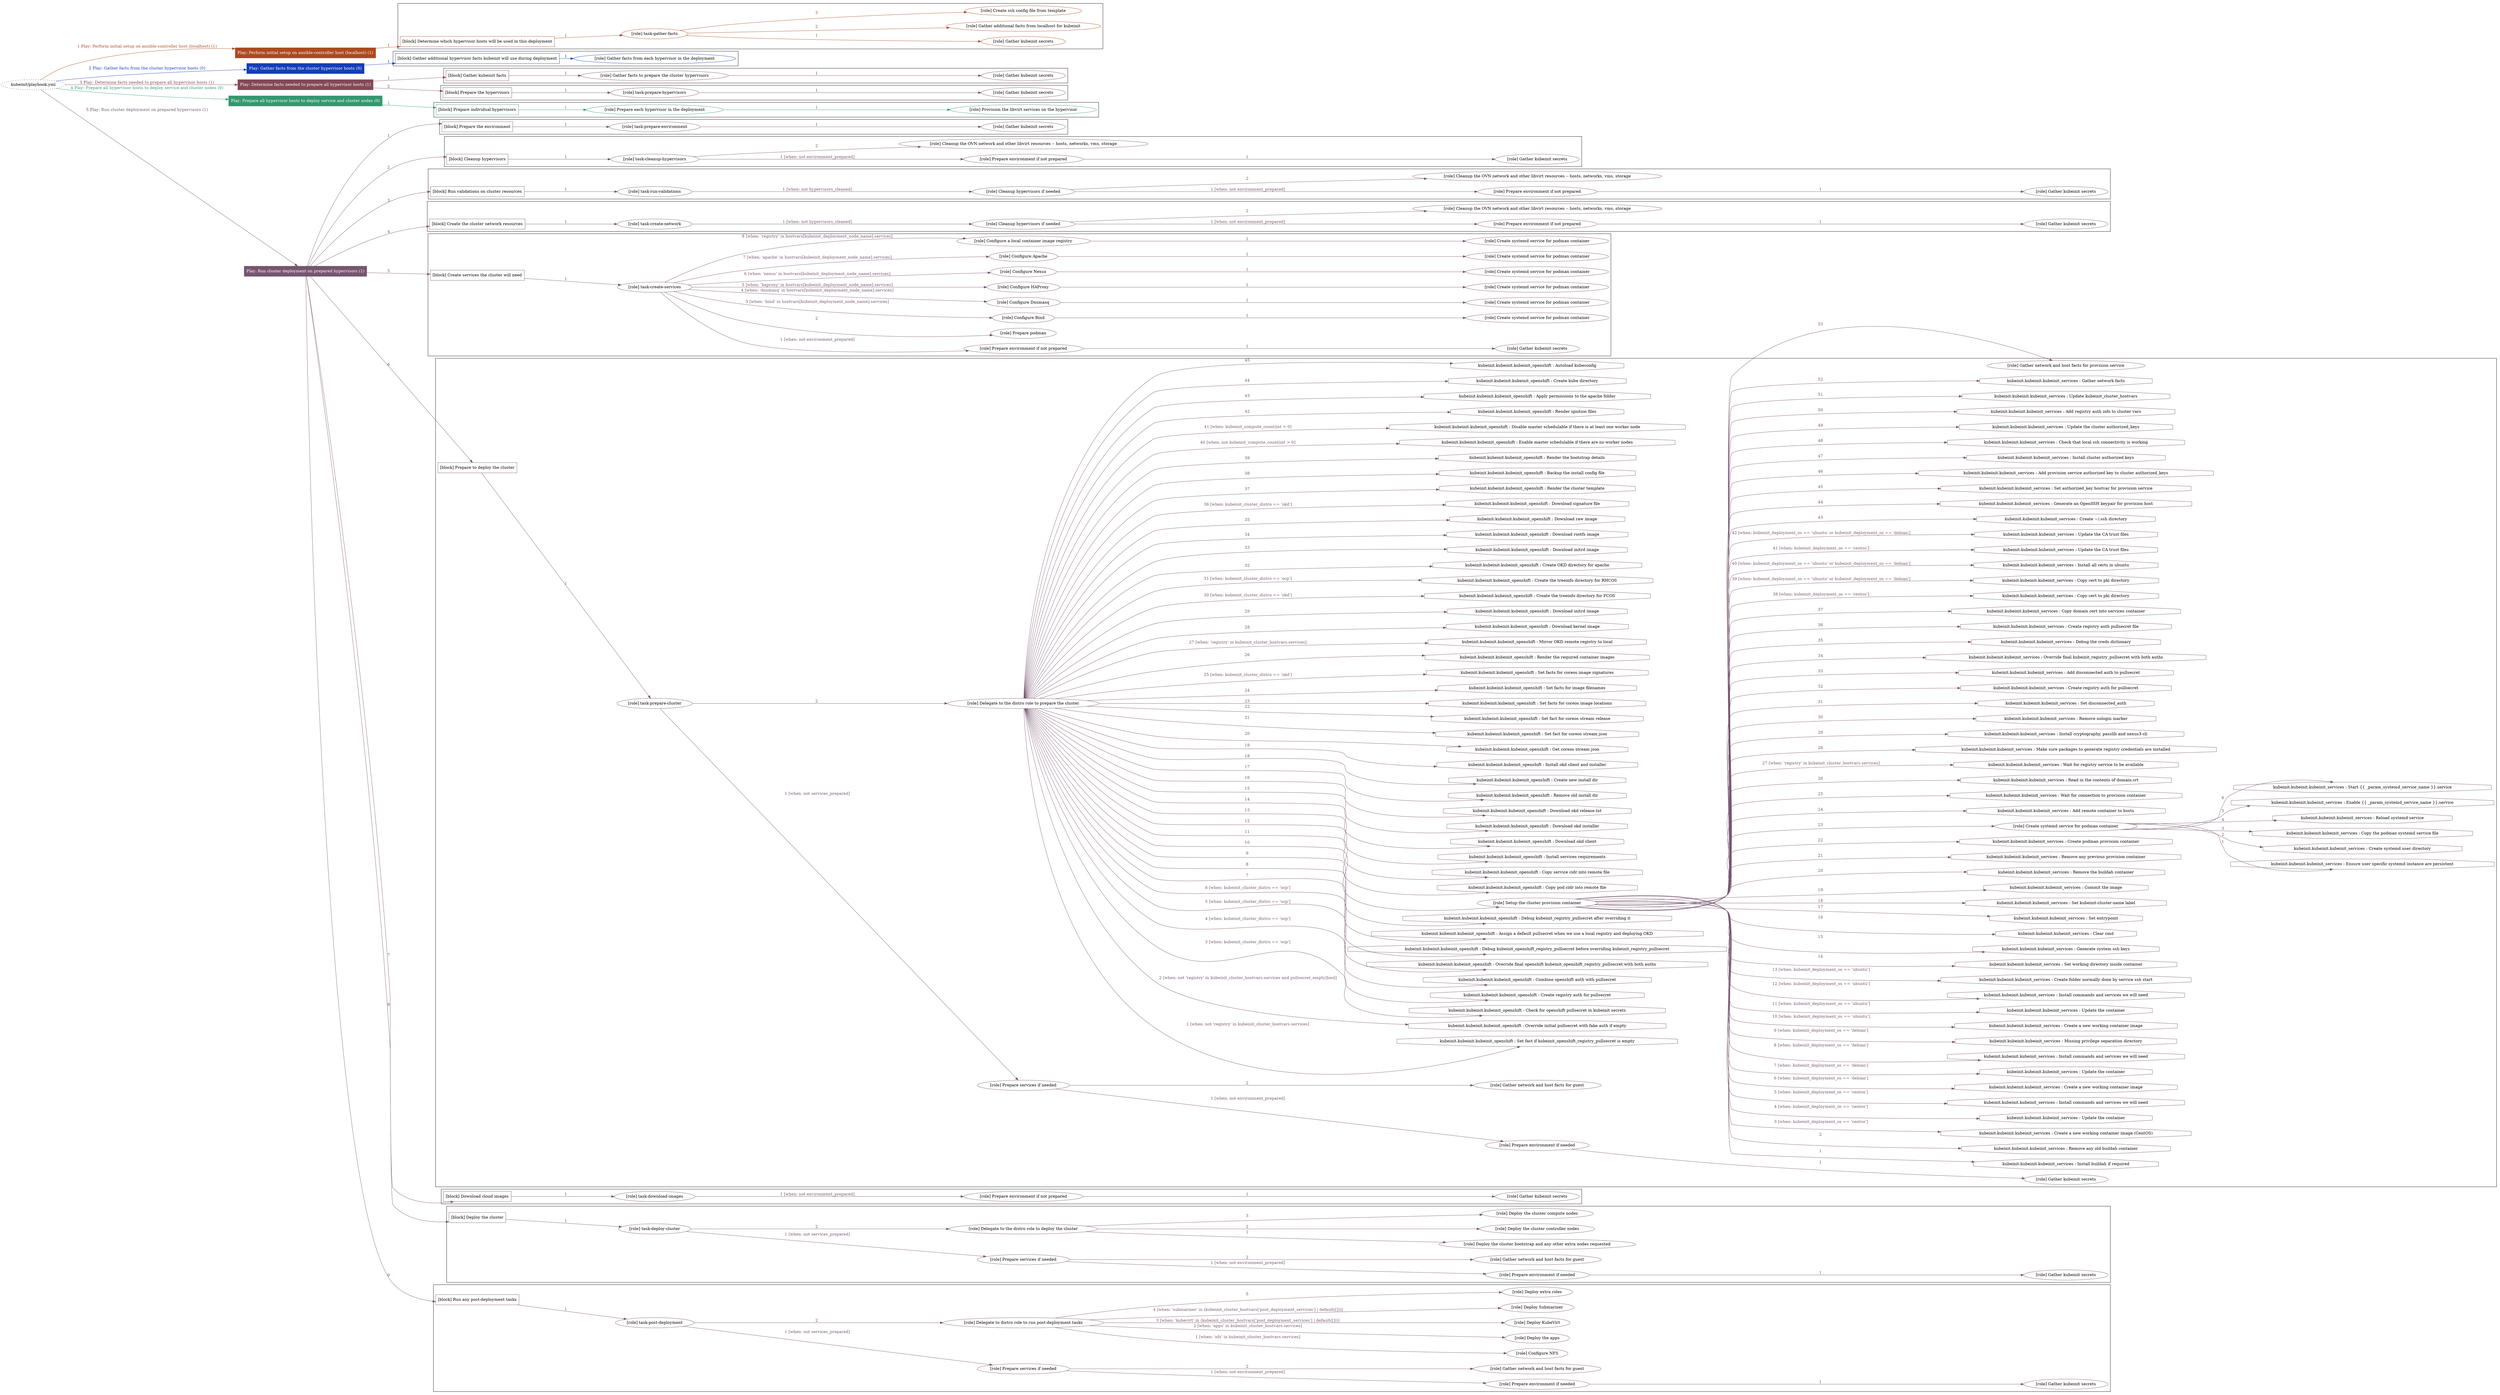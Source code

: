 digraph {
	graph [concentrate=true ordering=in rankdir=LR ratio=fill]
	edge [esep=5 sep=10]
	"kubeinit/playbook.yml" [URL="/home/runner/work/kubeinit/kubeinit/kubeinit/playbook.yml" id=playbook_908fafc0 style=dotted]
	"kubeinit/playbook.yml" -> play_3ed178e8 [label="1 Play: Perform initial setup on ansible-controller host (localhost) (1)" color="#ad491f" fontcolor="#ad491f" id=edge_play_3ed178e8 labeltooltip="1 Play: Perform initial setup on ansible-controller host (localhost) (1)" tooltip="1 Play: Perform initial setup on ansible-controller host (localhost) (1)"]
	subgraph "Play: Perform initial setup on ansible-controller host (localhost) (1)" {
		play_3ed178e8 [label="Play: Perform initial setup on ansible-controller host (localhost) (1)" URL="/home/runner/work/kubeinit/kubeinit/kubeinit/playbook.yml" color="#ad491f" fontcolor="#ffffff" id=play_3ed178e8 shape=box style=filled tooltip=localhost]
		play_3ed178e8 -> block_c0938b27 [label=1 color="#ad491f" fontcolor="#ad491f" id=edge_block_c0938b27 labeltooltip=1 tooltip=1]
		subgraph cluster_block_c0938b27 {
			block_c0938b27 [label="[block] Determine which hypervisor hosts will be used in this deployment" URL="/home/runner/work/kubeinit/kubeinit/kubeinit/playbook.yml" color="#ad491f" id=block_c0938b27 labeltooltip="Determine which hypervisor hosts will be used in this deployment" shape=box tooltip="Determine which hypervisor hosts will be used in this deployment"]
			block_c0938b27 -> role_1885ce22 [label="1 " color="#ad491f" fontcolor="#ad491f" id=edge_role_1885ce22 labeltooltip="1 " tooltip="1 "]
			subgraph "task-gather-facts" {
				role_1885ce22 [label="[role] task-gather-facts" URL="/home/runner/work/kubeinit/kubeinit/kubeinit/playbook.yml" color="#ad491f" id=role_1885ce22 tooltip="task-gather-facts"]
				role_1885ce22 -> role_a9dfee5c [label="1 " color="#ad491f" fontcolor="#ad491f" id=edge_role_a9dfee5c labeltooltip="1 " tooltip="1 "]
				subgraph "Gather kubeinit secrets" {
					role_a9dfee5c [label="[role] Gather kubeinit secrets" URL="/home/runner/.ansible/collections/ansible_collections/kubeinit/kubeinit/roles/kubeinit_prepare/tasks/build_hypervisors_group.yml" color="#ad491f" id=role_a9dfee5c tooltip="Gather kubeinit secrets"]
				}
				role_1885ce22 -> role_8841e9ad [label="2 " color="#ad491f" fontcolor="#ad491f" id=edge_role_8841e9ad labeltooltip="2 " tooltip="2 "]
				subgraph "Gather additional facts from localhost for kubeinit" {
					role_8841e9ad [label="[role] Gather additional facts from localhost for kubeinit" URL="/home/runner/.ansible/collections/ansible_collections/kubeinit/kubeinit/roles/kubeinit_prepare/tasks/build_hypervisors_group.yml" color="#ad491f" id=role_8841e9ad tooltip="Gather additional facts from localhost for kubeinit"]
				}
				role_1885ce22 -> role_7c29a0e9 [label="3 " color="#ad491f" fontcolor="#ad491f" id=edge_role_7c29a0e9 labeltooltip="3 " tooltip="3 "]
				subgraph "Create ssh config file from template" {
					role_7c29a0e9 [label="[role] Create ssh config file from template" URL="/home/runner/.ansible/collections/ansible_collections/kubeinit/kubeinit/roles/kubeinit_prepare/tasks/build_hypervisors_group.yml" color="#ad491f" id=role_7c29a0e9 tooltip="Create ssh config file from template"]
				}
			}
		}
	}
	"kubeinit/playbook.yml" -> play_f4dd3a4e [label="2 Play: Gather facts from the cluster hypervisor hosts (0)" color="#143eb8" fontcolor="#143eb8" id=edge_play_f4dd3a4e labeltooltip="2 Play: Gather facts from the cluster hypervisor hosts (0)" tooltip="2 Play: Gather facts from the cluster hypervisor hosts (0)"]
	subgraph "Play: Gather facts from the cluster hypervisor hosts (0)" {
		play_f4dd3a4e [label="Play: Gather facts from the cluster hypervisor hosts (0)" URL="/home/runner/work/kubeinit/kubeinit/kubeinit/playbook.yml" color="#143eb8" fontcolor="#ffffff" id=play_f4dd3a4e shape=box style=filled tooltip="Play: Gather facts from the cluster hypervisor hosts (0)"]
		play_f4dd3a4e -> block_bb072ec3 [label=1 color="#143eb8" fontcolor="#143eb8" id=edge_block_bb072ec3 labeltooltip=1 tooltip=1]
		subgraph cluster_block_bb072ec3 {
			block_bb072ec3 [label="[block] Gather additional hypervisor facts kubeinit will use during deployment" URL="/home/runner/work/kubeinit/kubeinit/kubeinit/playbook.yml" color="#143eb8" id=block_bb072ec3 labeltooltip="Gather additional hypervisor facts kubeinit will use during deployment" shape=box tooltip="Gather additional hypervisor facts kubeinit will use during deployment"]
			block_bb072ec3 -> role_39c3e4ea [label="1 " color="#143eb8" fontcolor="#143eb8" id=edge_role_39c3e4ea labeltooltip="1 " tooltip="1 "]
			subgraph "Gather facts from each hypervisor in the deployment" {
				role_39c3e4ea [label="[role] Gather facts from each hypervisor in the deployment" URL="/home/runner/work/kubeinit/kubeinit/kubeinit/playbook.yml" color="#143eb8" id=role_39c3e4ea tooltip="Gather facts from each hypervisor in the deployment"]
			}
		}
	}
	"kubeinit/playbook.yml" -> play_22fbf50f [label="3 Play: Determine facts needed to prepare all hypervisor hosts (1)" color="#844856" fontcolor="#844856" id=edge_play_22fbf50f labeltooltip="3 Play: Determine facts needed to prepare all hypervisor hosts (1)" tooltip="3 Play: Determine facts needed to prepare all hypervisor hosts (1)"]
	subgraph "Play: Determine facts needed to prepare all hypervisor hosts (1)" {
		play_22fbf50f [label="Play: Determine facts needed to prepare all hypervisor hosts (1)" URL="/home/runner/work/kubeinit/kubeinit/kubeinit/playbook.yml" color="#844856" fontcolor="#ffffff" id=play_22fbf50f shape=box style=filled tooltip=localhost]
		play_22fbf50f -> block_0d68c34f [label=1 color="#844856" fontcolor="#844856" id=edge_block_0d68c34f labeltooltip=1 tooltip=1]
		subgraph cluster_block_0d68c34f {
			block_0d68c34f [label="[block] Gather kubeinit facts" URL="/home/runner/work/kubeinit/kubeinit/kubeinit/playbook.yml" color="#844856" id=block_0d68c34f labeltooltip="Gather kubeinit facts" shape=box tooltip="Gather kubeinit facts"]
			block_0d68c34f -> role_6dc0fe5d [label="1 " color="#844856" fontcolor="#844856" id=edge_role_6dc0fe5d labeltooltip="1 " tooltip="1 "]
			subgraph "Gather facts to prepare the cluster hypervisors" {
				role_6dc0fe5d [label="[role] Gather facts to prepare the cluster hypervisors" URL="/home/runner/work/kubeinit/kubeinit/kubeinit/playbook.yml" color="#844856" id=role_6dc0fe5d tooltip="Gather facts to prepare the cluster hypervisors"]
				role_6dc0fe5d -> role_f454cce1 [label="1 " color="#844856" fontcolor="#844856" id=edge_role_f454cce1 labeltooltip="1 " tooltip="1 "]
				subgraph "Gather kubeinit secrets" {
					role_f454cce1 [label="[role] Gather kubeinit secrets" URL="/home/runner/.ansible/collections/ansible_collections/kubeinit/kubeinit/roles/kubeinit_prepare/tasks/gather_kubeinit_facts.yml" color="#844856" id=role_f454cce1 tooltip="Gather kubeinit secrets"]
				}
			}
		}
		play_22fbf50f -> block_8d9e4c7e [label=2 color="#844856" fontcolor="#844856" id=edge_block_8d9e4c7e labeltooltip=2 tooltip=2]
		subgraph cluster_block_8d9e4c7e {
			block_8d9e4c7e [label="[block] Prepare the hypervisors" URL="/home/runner/work/kubeinit/kubeinit/kubeinit/playbook.yml" color="#844856" id=block_8d9e4c7e labeltooltip="Prepare the hypervisors" shape=box tooltip="Prepare the hypervisors"]
			block_8d9e4c7e -> role_4520d192 [label="1 " color="#844856" fontcolor="#844856" id=edge_role_4520d192 labeltooltip="1 " tooltip="1 "]
			subgraph "task-prepare-hypervisors" {
				role_4520d192 [label="[role] task-prepare-hypervisors" URL="/home/runner/work/kubeinit/kubeinit/kubeinit/playbook.yml" color="#844856" id=role_4520d192 tooltip="task-prepare-hypervisors"]
				role_4520d192 -> role_4136ea42 [label="1 " color="#844856" fontcolor="#844856" id=edge_role_4136ea42 labeltooltip="1 " tooltip="1 "]
				subgraph "Gather kubeinit secrets" {
					role_4136ea42 [label="[role] Gather kubeinit secrets" URL="/home/runner/.ansible/collections/ansible_collections/kubeinit/kubeinit/roles/kubeinit_prepare/tasks/gather_kubeinit_facts.yml" color="#844856" id=role_4136ea42 tooltip="Gather kubeinit secrets"]
				}
			}
		}
	}
	"kubeinit/playbook.yml" -> play_571167a4 [label="4 Play: Prepare all hypervisor hosts to deploy service and cluster nodes (0)" color="#34986e" fontcolor="#34986e" id=edge_play_571167a4 labeltooltip="4 Play: Prepare all hypervisor hosts to deploy service and cluster nodes (0)" tooltip="4 Play: Prepare all hypervisor hosts to deploy service and cluster nodes (0)"]
	subgraph "Play: Prepare all hypervisor hosts to deploy service and cluster nodes (0)" {
		play_571167a4 [label="Play: Prepare all hypervisor hosts to deploy service and cluster nodes (0)" URL="/home/runner/work/kubeinit/kubeinit/kubeinit/playbook.yml" color="#34986e" fontcolor="#ffffff" id=play_571167a4 shape=box style=filled tooltip="Play: Prepare all hypervisor hosts to deploy service and cluster nodes (0)"]
		play_571167a4 -> block_e6d4cf09 [label=1 color="#34986e" fontcolor="#34986e" id=edge_block_e6d4cf09 labeltooltip=1 tooltip=1]
		subgraph cluster_block_e6d4cf09 {
			block_e6d4cf09 [label="[block] Prepare individual hypervisors" URL="/home/runner/work/kubeinit/kubeinit/kubeinit/playbook.yml" color="#34986e" id=block_e6d4cf09 labeltooltip="Prepare individual hypervisors" shape=box tooltip="Prepare individual hypervisors"]
			block_e6d4cf09 -> role_98c75a8e [label="1 " color="#34986e" fontcolor="#34986e" id=edge_role_98c75a8e labeltooltip="1 " tooltip="1 "]
			subgraph "Prepare each hypervisor in the deployment" {
				role_98c75a8e [label="[role] Prepare each hypervisor in the deployment" URL="/home/runner/work/kubeinit/kubeinit/kubeinit/playbook.yml" color="#34986e" id=role_98c75a8e tooltip="Prepare each hypervisor in the deployment"]
				role_98c75a8e -> role_de1411db [label="1 " color="#34986e" fontcolor="#34986e" id=edge_role_de1411db labeltooltip="1 " tooltip="1 "]
				subgraph "Provision the libvirt services on the hypervisor" {
					role_de1411db [label="[role] Provision the libvirt services on the hypervisor" URL="/home/runner/.ansible/collections/ansible_collections/kubeinit/kubeinit/roles/kubeinit_prepare/tasks/prepare_hypervisor.yml" color="#34986e" id=role_de1411db tooltip="Provision the libvirt services on the hypervisor"]
				}
			}
		}
	}
	"kubeinit/playbook.yml" -> play_56dc5c77 [label="5 Play: Run cluster deployment on prepared hypervisors (1)" color="#77556f" fontcolor="#77556f" id=edge_play_56dc5c77 labeltooltip="5 Play: Run cluster deployment on prepared hypervisors (1)" tooltip="5 Play: Run cluster deployment on prepared hypervisors (1)"]
	subgraph "Play: Run cluster deployment on prepared hypervisors (1)" {
		play_56dc5c77 [label="Play: Run cluster deployment on prepared hypervisors (1)" URL="/home/runner/work/kubeinit/kubeinit/kubeinit/playbook.yml" color="#77556f" fontcolor="#ffffff" id=play_56dc5c77 shape=box style=filled tooltip=localhost]
		play_56dc5c77 -> block_63adab47 [label=1 color="#77556f" fontcolor="#77556f" id=edge_block_63adab47 labeltooltip=1 tooltip=1]
		subgraph cluster_block_63adab47 {
			block_63adab47 [label="[block] Prepare the environment" URL="/home/runner/work/kubeinit/kubeinit/kubeinit/playbook.yml" color="#77556f" id=block_63adab47 labeltooltip="Prepare the environment" shape=box tooltip="Prepare the environment"]
			block_63adab47 -> role_5061da64 [label="1 " color="#77556f" fontcolor="#77556f" id=edge_role_5061da64 labeltooltip="1 " tooltip="1 "]
			subgraph "task-prepare-environment" {
				role_5061da64 [label="[role] task-prepare-environment" URL="/home/runner/work/kubeinit/kubeinit/kubeinit/playbook.yml" color="#77556f" id=role_5061da64 tooltip="task-prepare-environment"]
				role_5061da64 -> role_76e2abbd [label="1 " color="#77556f" fontcolor="#77556f" id=edge_role_76e2abbd labeltooltip="1 " tooltip="1 "]
				subgraph "Gather kubeinit secrets" {
					role_76e2abbd [label="[role] Gather kubeinit secrets" URL="/home/runner/.ansible/collections/ansible_collections/kubeinit/kubeinit/roles/kubeinit_prepare/tasks/gather_kubeinit_facts.yml" color="#77556f" id=role_76e2abbd tooltip="Gather kubeinit secrets"]
				}
			}
		}
		play_56dc5c77 -> block_75436f45 [label=2 color="#77556f" fontcolor="#77556f" id=edge_block_75436f45 labeltooltip=2 tooltip=2]
		subgraph cluster_block_75436f45 {
			block_75436f45 [label="[block] Cleanup hypervisors" URL="/home/runner/work/kubeinit/kubeinit/kubeinit/playbook.yml" color="#77556f" id=block_75436f45 labeltooltip="Cleanup hypervisors" shape=box tooltip="Cleanup hypervisors"]
			block_75436f45 -> role_e05ae5ae [label="1 " color="#77556f" fontcolor="#77556f" id=edge_role_e05ae5ae labeltooltip="1 " tooltip="1 "]
			subgraph "task-cleanup-hypervisors" {
				role_e05ae5ae [label="[role] task-cleanup-hypervisors" URL="/home/runner/work/kubeinit/kubeinit/kubeinit/playbook.yml" color="#77556f" id=role_e05ae5ae tooltip="task-cleanup-hypervisors"]
				role_e05ae5ae -> role_0918d0b3 [label="1 [when: not environment_prepared]" color="#77556f" fontcolor="#77556f" id=edge_role_0918d0b3 labeltooltip="1 [when: not environment_prepared]" tooltip="1 [when: not environment_prepared]"]
				subgraph "Prepare environment if not prepared" {
					role_0918d0b3 [label="[role] Prepare environment if not prepared" URL="/home/runner/.ansible/collections/ansible_collections/kubeinit/kubeinit/roles/kubeinit_prepare/tasks/cleanup_hypervisors.yml" color="#77556f" id=role_0918d0b3 tooltip="Prepare environment if not prepared"]
					role_0918d0b3 -> role_3844a949 [label="1 " color="#77556f" fontcolor="#77556f" id=edge_role_3844a949 labeltooltip="1 " tooltip="1 "]
					subgraph "Gather kubeinit secrets" {
						role_3844a949 [label="[role] Gather kubeinit secrets" URL="/home/runner/.ansible/collections/ansible_collections/kubeinit/kubeinit/roles/kubeinit_prepare/tasks/gather_kubeinit_facts.yml" color="#77556f" id=role_3844a949 tooltip="Gather kubeinit secrets"]
					}
				}
				role_e05ae5ae -> role_d34fc661 [label="2 " color="#77556f" fontcolor="#77556f" id=edge_role_d34fc661 labeltooltip="2 " tooltip="2 "]
				subgraph "Cleanup the OVN network and other libvirt resources -- hosts, networks, vms, storage" {
					role_d34fc661 [label="[role] Cleanup the OVN network and other libvirt resources -- hosts, networks, vms, storage" URL="/home/runner/.ansible/collections/ansible_collections/kubeinit/kubeinit/roles/kubeinit_prepare/tasks/cleanup_hypervisors.yml" color="#77556f" id=role_d34fc661 tooltip="Cleanup the OVN network and other libvirt resources -- hosts, networks, vms, storage"]
				}
			}
		}
		play_56dc5c77 -> block_5511e2ce [label=3 color="#77556f" fontcolor="#77556f" id=edge_block_5511e2ce labeltooltip=3 tooltip=3]
		subgraph cluster_block_5511e2ce {
			block_5511e2ce [label="[block] Run validations on cluster resources" URL="/home/runner/work/kubeinit/kubeinit/kubeinit/playbook.yml" color="#77556f" id=block_5511e2ce labeltooltip="Run validations on cluster resources" shape=box tooltip="Run validations on cluster resources"]
			block_5511e2ce -> role_729bbdff [label="1 " color="#77556f" fontcolor="#77556f" id=edge_role_729bbdff labeltooltip="1 " tooltip="1 "]
			subgraph "task-run-validations" {
				role_729bbdff [label="[role] task-run-validations" URL="/home/runner/work/kubeinit/kubeinit/kubeinit/playbook.yml" color="#77556f" id=role_729bbdff tooltip="task-run-validations"]
				role_729bbdff -> role_c509a8d5 [label="1 [when: not hypervisors_cleaned]" color="#77556f" fontcolor="#77556f" id=edge_role_c509a8d5 labeltooltip="1 [when: not hypervisors_cleaned]" tooltip="1 [when: not hypervisors_cleaned]"]
				subgraph "Cleanup hypervisors if needed" {
					role_c509a8d5 [label="[role] Cleanup hypervisors if needed" URL="/home/runner/.ansible/collections/ansible_collections/kubeinit/kubeinit/roles/kubeinit_validations/tasks/main.yml" color="#77556f" id=role_c509a8d5 tooltip="Cleanup hypervisors if needed"]
					role_c509a8d5 -> role_52b730e4 [label="1 [when: not environment_prepared]" color="#77556f" fontcolor="#77556f" id=edge_role_52b730e4 labeltooltip="1 [when: not environment_prepared]" tooltip="1 [when: not environment_prepared]"]
					subgraph "Prepare environment if not prepared" {
						role_52b730e4 [label="[role] Prepare environment if not prepared" URL="/home/runner/.ansible/collections/ansible_collections/kubeinit/kubeinit/roles/kubeinit_prepare/tasks/cleanup_hypervisors.yml" color="#77556f" id=role_52b730e4 tooltip="Prepare environment if not prepared"]
						role_52b730e4 -> role_6cca1599 [label="1 " color="#77556f" fontcolor="#77556f" id=edge_role_6cca1599 labeltooltip="1 " tooltip="1 "]
						subgraph "Gather kubeinit secrets" {
							role_6cca1599 [label="[role] Gather kubeinit secrets" URL="/home/runner/.ansible/collections/ansible_collections/kubeinit/kubeinit/roles/kubeinit_prepare/tasks/gather_kubeinit_facts.yml" color="#77556f" id=role_6cca1599 tooltip="Gather kubeinit secrets"]
						}
					}
					role_c509a8d5 -> role_a32c0c8e [label="2 " color="#77556f" fontcolor="#77556f" id=edge_role_a32c0c8e labeltooltip="2 " tooltip="2 "]
					subgraph "Cleanup the OVN network and other libvirt resources -- hosts, networks, vms, storage" {
						role_a32c0c8e [label="[role] Cleanup the OVN network and other libvirt resources -- hosts, networks, vms, storage" URL="/home/runner/.ansible/collections/ansible_collections/kubeinit/kubeinit/roles/kubeinit_prepare/tasks/cleanup_hypervisors.yml" color="#77556f" id=role_a32c0c8e tooltip="Cleanup the OVN network and other libvirt resources -- hosts, networks, vms, storage"]
					}
				}
			}
		}
		play_56dc5c77 -> block_9ad3ac4b [label=4 color="#77556f" fontcolor="#77556f" id=edge_block_9ad3ac4b labeltooltip=4 tooltip=4]
		subgraph cluster_block_9ad3ac4b {
			block_9ad3ac4b [label="[block] Create the cluster network resources" URL="/home/runner/work/kubeinit/kubeinit/kubeinit/playbook.yml" color="#77556f" id=block_9ad3ac4b labeltooltip="Create the cluster network resources" shape=box tooltip="Create the cluster network resources"]
			block_9ad3ac4b -> role_402fda80 [label="1 " color="#77556f" fontcolor="#77556f" id=edge_role_402fda80 labeltooltip="1 " tooltip="1 "]
			subgraph "task-create-network" {
				role_402fda80 [label="[role] task-create-network" URL="/home/runner/work/kubeinit/kubeinit/kubeinit/playbook.yml" color="#77556f" id=role_402fda80 tooltip="task-create-network"]
				role_402fda80 -> role_03a9592d [label="1 [when: not hypervisors_cleaned]" color="#77556f" fontcolor="#77556f" id=edge_role_03a9592d labeltooltip="1 [when: not hypervisors_cleaned]" tooltip="1 [when: not hypervisors_cleaned]"]
				subgraph "Cleanup hypervisors if needed" {
					role_03a9592d [label="[role] Cleanup hypervisors if needed" URL="/home/runner/.ansible/collections/ansible_collections/kubeinit/kubeinit/roles/kubeinit_libvirt/tasks/create_network.yml" color="#77556f" id=role_03a9592d tooltip="Cleanup hypervisors if needed"]
					role_03a9592d -> role_68de9397 [label="1 [when: not environment_prepared]" color="#77556f" fontcolor="#77556f" id=edge_role_68de9397 labeltooltip="1 [when: not environment_prepared]" tooltip="1 [when: not environment_prepared]"]
					subgraph "Prepare environment if not prepared" {
						role_68de9397 [label="[role] Prepare environment if not prepared" URL="/home/runner/.ansible/collections/ansible_collections/kubeinit/kubeinit/roles/kubeinit_prepare/tasks/cleanup_hypervisors.yml" color="#77556f" id=role_68de9397 tooltip="Prepare environment if not prepared"]
						role_68de9397 -> role_a6a64b6e [label="1 " color="#77556f" fontcolor="#77556f" id=edge_role_a6a64b6e labeltooltip="1 " tooltip="1 "]
						subgraph "Gather kubeinit secrets" {
							role_a6a64b6e [label="[role] Gather kubeinit secrets" URL="/home/runner/.ansible/collections/ansible_collections/kubeinit/kubeinit/roles/kubeinit_prepare/tasks/gather_kubeinit_facts.yml" color="#77556f" id=role_a6a64b6e tooltip="Gather kubeinit secrets"]
						}
					}
					role_03a9592d -> role_667bbe04 [label="2 " color="#77556f" fontcolor="#77556f" id=edge_role_667bbe04 labeltooltip="2 " tooltip="2 "]
					subgraph "Cleanup the OVN network and other libvirt resources -- hosts, networks, vms, storage" {
						role_667bbe04 [label="[role] Cleanup the OVN network and other libvirt resources -- hosts, networks, vms, storage" URL="/home/runner/.ansible/collections/ansible_collections/kubeinit/kubeinit/roles/kubeinit_prepare/tasks/cleanup_hypervisors.yml" color="#77556f" id=role_667bbe04 tooltip="Cleanup the OVN network and other libvirt resources -- hosts, networks, vms, storage"]
					}
				}
			}
		}
		play_56dc5c77 -> block_f346c8e7 [label=5 color="#77556f" fontcolor="#77556f" id=edge_block_f346c8e7 labeltooltip=5 tooltip=5]
		subgraph cluster_block_f346c8e7 {
			block_f346c8e7 [label="[block] Create services the cluster will need" URL="/home/runner/work/kubeinit/kubeinit/kubeinit/playbook.yml" color="#77556f" id=block_f346c8e7 labeltooltip="Create services the cluster will need" shape=box tooltip="Create services the cluster will need"]
			block_f346c8e7 -> role_3b779b0c [label="1 " color="#77556f" fontcolor="#77556f" id=edge_role_3b779b0c labeltooltip="1 " tooltip="1 "]
			subgraph "task-create-services" {
				role_3b779b0c [label="[role] task-create-services" URL="/home/runner/work/kubeinit/kubeinit/kubeinit/playbook.yml" color="#77556f" id=role_3b779b0c tooltip="task-create-services"]
				role_3b779b0c -> role_8c9ec2dd [label="1 [when: not environment_prepared]" color="#77556f" fontcolor="#77556f" id=edge_role_8c9ec2dd labeltooltip="1 [when: not environment_prepared]" tooltip="1 [when: not environment_prepared]"]
				subgraph "Prepare environment if not prepared" {
					role_8c9ec2dd [label="[role] Prepare environment if not prepared" URL="/home/runner/.ansible/collections/ansible_collections/kubeinit/kubeinit/roles/kubeinit_services/tasks/main.yml" color="#77556f" id=role_8c9ec2dd tooltip="Prepare environment if not prepared"]
					role_8c9ec2dd -> role_8030c3db [label="1 " color="#77556f" fontcolor="#77556f" id=edge_role_8030c3db labeltooltip="1 " tooltip="1 "]
					subgraph "Gather kubeinit secrets" {
						role_8030c3db [label="[role] Gather kubeinit secrets" URL="/home/runner/.ansible/collections/ansible_collections/kubeinit/kubeinit/roles/kubeinit_prepare/tasks/gather_kubeinit_facts.yml" color="#77556f" id=role_8030c3db tooltip="Gather kubeinit secrets"]
					}
				}
				role_3b779b0c -> role_1ccd4a89 [label="2 " color="#77556f" fontcolor="#77556f" id=edge_role_1ccd4a89 labeltooltip="2 " tooltip="2 "]
				subgraph "Prepare podman" {
					role_1ccd4a89 [label="[role] Prepare podman" URL="/home/runner/.ansible/collections/ansible_collections/kubeinit/kubeinit/roles/kubeinit_services/tasks/00_create_service_pod.yml" color="#77556f" id=role_1ccd4a89 tooltip="Prepare podman"]
				}
				role_3b779b0c -> role_40a823b6 [label="3 [when: 'bind' in hostvars[kubeinit_deployment_node_name].services]" color="#77556f" fontcolor="#77556f" id=edge_role_40a823b6 labeltooltip="3 [when: 'bind' in hostvars[kubeinit_deployment_node_name].services]" tooltip="3 [when: 'bind' in hostvars[kubeinit_deployment_node_name].services]"]
				subgraph "Configure Bind" {
					role_40a823b6 [label="[role] Configure Bind" URL="/home/runner/.ansible/collections/ansible_collections/kubeinit/kubeinit/roles/kubeinit_services/tasks/start_services_containers.yml" color="#77556f" id=role_40a823b6 tooltip="Configure Bind"]
					role_40a823b6 -> role_7efa3347 [label="1 " color="#77556f" fontcolor="#77556f" id=edge_role_7efa3347 labeltooltip="1 " tooltip="1 "]
					subgraph "Create systemd service for podman container" {
						role_7efa3347 [label="[role] Create systemd service for podman container" URL="/home/runner/.ansible/collections/ansible_collections/kubeinit/kubeinit/roles/kubeinit_bind/tasks/main.yml" color="#77556f" id=role_7efa3347 tooltip="Create systemd service for podman container"]
					}
				}
				role_3b779b0c -> role_7d082a12 [label="4 [when: 'dnsmasq' in hostvars[kubeinit_deployment_node_name].services]" color="#77556f" fontcolor="#77556f" id=edge_role_7d082a12 labeltooltip="4 [when: 'dnsmasq' in hostvars[kubeinit_deployment_node_name].services]" tooltip="4 [when: 'dnsmasq' in hostvars[kubeinit_deployment_node_name].services]"]
				subgraph "Configure Dnsmasq" {
					role_7d082a12 [label="[role] Configure Dnsmasq" URL="/home/runner/.ansible/collections/ansible_collections/kubeinit/kubeinit/roles/kubeinit_services/tasks/start_services_containers.yml" color="#77556f" id=role_7d082a12 tooltip="Configure Dnsmasq"]
					role_7d082a12 -> role_aae05fe9 [label="1 " color="#77556f" fontcolor="#77556f" id=edge_role_aae05fe9 labeltooltip="1 " tooltip="1 "]
					subgraph "Create systemd service for podman container" {
						role_aae05fe9 [label="[role] Create systemd service for podman container" URL="/home/runner/.ansible/collections/ansible_collections/kubeinit/kubeinit/roles/kubeinit_dnsmasq/tasks/main.yml" color="#77556f" id=role_aae05fe9 tooltip="Create systemd service for podman container"]
					}
				}
				role_3b779b0c -> role_154b0c41 [label="5 [when: 'haproxy' in hostvars[kubeinit_deployment_node_name].services]" color="#77556f" fontcolor="#77556f" id=edge_role_154b0c41 labeltooltip="5 [when: 'haproxy' in hostvars[kubeinit_deployment_node_name].services]" tooltip="5 [when: 'haproxy' in hostvars[kubeinit_deployment_node_name].services]"]
				subgraph "Configure HAProxy" {
					role_154b0c41 [label="[role] Configure HAProxy" URL="/home/runner/.ansible/collections/ansible_collections/kubeinit/kubeinit/roles/kubeinit_services/tasks/start_services_containers.yml" color="#77556f" id=role_154b0c41 tooltip="Configure HAProxy"]
					role_154b0c41 -> role_d9a369c5 [label="1 " color="#77556f" fontcolor="#77556f" id=edge_role_d9a369c5 labeltooltip="1 " tooltip="1 "]
					subgraph "Create systemd service for podman container" {
						role_d9a369c5 [label="[role] Create systemd service for podman container" URL="/home/runner/.ansible/collections/ansible_collections/kubeinit/kubeinit/roles/kubeinit_haproxy/tasks/main.yml" color="#77556f" id=role_d9a369c5 tooltip="Create systemd service for podman container"]
					}
				}
				role_3b779b0c -> role_d13f2a8a [label="6 [when: 'nexus' in hostvars[kubeinit_deployment_node_name].services]" color="#77556f" fontcolor="#77556f" id=edge_role_d13f2a8a labeltooltip="6 [when: 'nexus' in hostvars[kubeinit_deployment_node_name].services]" tooltip="6 [when: 'nexus' in hostvars[kubeinit_deployment_node_name].services]"]
				subgraph "Configure Nexus" {
					role_d13f2a8a [label="[role] Configure Nexus" URL="/home/runner/.ansible/collections/ansible_collections/kubeinit/kubeinit/roles/kubeinit_services/tasks/start_services_containers.yml" color="#77556f" id=role_d13f2a8a tooltip="Configure Nexus"]
					role_d13f2a8a -> role_346ada95 [label="1 " color="#77556f" fontcolor="#77556f" id=edge_role_346ada95 labeltooltip="1 " tooltip="1 "]
					subgraph "Create systemd service for podman container" {
						role_346ada95 [label="[role] Create systemd service for podman container" URL="/home/runner/.ansible/collections/ansible_collections/kubeinit/kubeinit/roles/kubeinit_nexus/tasks/main.yml" color="#77556f" id=role_346ada95 tooltip="Create systemd service for podman container"]
					}
				}
				role_3b779b0c -> role_e28b2226 [label="7 [when: 'apache' in hostvars[kubeinit_deployment_node_name].services]" color="#77556f" fontcolor="#77556f" id=edge_role_e28b2226 labeltooltip="7 [when: 'apache' in hostvars[kubeinit_deployment_node_name].services]" tooltip="7 [when: 'apache' in hostvars[kubeinit_deployment_node_name].services]"]
				subgraph "Configure Apache" {
					role_e28b2226 [label="[role] Configure Apache" URL="/home/runner/.ansible/collections/ansible_collections/kubeinit/kubeinit/roles/kubeinit_services/tasks/start_services_containers.yml" color="#77556f" id=role_e28b2226 tooltip="Configure Apache"]
					role_e28b2226 -> role_f33c597a [label="1 " color="#77556f" fontcolor="#77556f" id=edge_role_f33c597a labeltooltip="1 " tooltip="1 "]
					subgraph "Create systemd service for podman container" {
						role_f33c597a [label="[role] Create systemd service for podman container" URL="/home/runner/.ansible/collections/ansible_collections/kubeinit/kubeinit/roles/kubeinit_apache/tasks/main.yml" color="#77556f" id=role_f33c597a tooltip="Create systemd service for podman container"]
					}
				}
				role_3b779b0c -> role_4a9f2c7b [label="8 [when: 'registry' in hostvars[kubeinit_deployment_node_name].services]" color="#77556f" fontcolor="#77556f" id=edge_role_4a9f2c7b labeltooltip="8 [when: 'registry' in hostvars[kubeinit_deployment_node_name].services]" tooltip="8 [when: 'registry' in hostvars[kubeinit_deployment_node_name].services]"]
				subgraph "Configure a local container image registry" {
					role_4a9f2c7b [label="[role] Configure a local container image registry" URL="/home/runner/.ansible/collections/ansible_collections/kubeinit/kubeinit/roles/kubeinit_services/tasks/start_services_containers.yml" color="#77556f" id=role_4a9f2c7b tooltip="Configure a local container image registry"]
					role_4a9f2c7b -> role_8a43431e [label="1 " color="#77556f" fontcolor="#77556f" id=edge_role_8a43431e labeltooltip="1 " tooltip="1 "]
					subgraph "Create systemd service for podman container" {
						role_8a43431e [label="[role] Create systemd service for podman container" URL="/home/runner/.ansible/collections/ansible_collections/kubeinit/kubeinit/roles/kubeinit_registry/tasks/main.yml" color="#77556f" id=role_8a43431e tooltip="Create systemd service for podman container"]
					}
				}
			}
		}
		play_56dc5c77 -> block_7a6a0675 [label=6 color="#77556f" fontcolor="#77556f" id=edge_block_7a6a0675 labeltooltip=6 tooltip=6]
		subgraph cluster_block_7a6a0675 {
			block_7a6a0675 [label="[block] Prepare to deploy the cluster" URL="/home/runner/work/kubeinit/kubeinit/kubeinit/playbook.yml" color="#77556f" id=block_7a6a0675 labeltooltip="Prepare to deploy the cluster" shape=box tooltip="Prepare to deploy the cluster"]
			block_7a6a0675 -> role_cf4af4cb [label="1 " color="#77556f" fontcolor="#77556f" id=edge_role_cf4af4cb labeltooltip="1 " tooltip="1 "]
			subgraph "task-prepare-cluster" {
				role_cf4af4cb [label="[role] task-prepare-cluster" URL="/home/runner/work/kubeinit/kubeinit/kubeinit/playbook.yml" color="#77556f" id=role_cf4af4cb tooltip="task-prepare-cluster"]
				role_cf4af4cb -> role_94782357 [label="1 [when: not services_prepared]" color="#77556f" fontcolor="#77556f" id=edge_role_94782357 labeltooltip="1 [when: not services_prepared]" tooltip="1 [when: not services_prepared]"]
				subgraph "Prepare services if needed" {
					role_94782357 [label="[role] Prepare services if needed" URL="/home/runner/.ansible/collections/ansible_collections/kubeinit/kubeinit/roles/kubeinit_prepare/tasks/prepare_cluster.yml" color="#77556f" id=role_94782357 tooltip="Prepare services if needed"]
					role_94782357 -> role_6176a8a2 [label="1 [when: not environment_prepared]" color="#77556f" fontcolor="#77556f" id=edge_role_6176a8a2 labeltooltip="1 [when: not environment_prepared]" tooltip="1 [when: not environment_prepared]"]
					subgraph "Prepare environment if needed" {
						role_6176a8a2 [label="[role] Prepare environment if needed" URL="/home/runner/.ansible/collections/ansible_collections/kubeinit/kubeinit/roles/kubeinit_services/tasks/prepare_services.yml" color="#77556f" id=role_6176a8a2 tooltip="Prepare environment if needed"]
						role_6176a8a2 -> role_bd49bf63 [label="1 " color="#77556f" fontcolor="#77556f" id=edge_role_bd49bf63 labeltooltip="1 " tooltip="1 "]
						subgraph "Gather kubeinit secrets" {
							role_bd49bf63 [label="[role] Gather kubeinit secrets" URL="/home/runner/.ansible/collections/ansible_collections/kubeinit/kubeinit/roles/kubeinit_prepare/tasks/gather_kubeinit_facts.yml" color="#77556f" id=role_bd49bf63 tooltip="Gather kubeinit secrets"]
						}
					}
					role_94782357 -> role_fca38185 [label="2 " color="#77556f" fontcolor="#77556f" id=edge_role_fca38185 labeltooltip="2 " tooltip="2 "]
					subgraph "Gather network and host facts for guest" {
						role_fca38185 [label="[role] Gather network and host facts for guest" URL="/home/runner/.ansible/collections/ansible_collections/kubeinit/kubeinit/roles/kubeinit_services/tasks/prepare_services.yml" color="#77556f" id=role_fca38185 tooltip="Gather network and host facts for guest"]
					}
				}
				role_cf4af4cb -> role_6ef1fef9 [label="2 " color="#77556f" fontcolor="#77556f" id=edge_role_6ef1fef9 labeltooltip="2 " tooltip="2 "]
				subgraph "Delegate to the distro role to prepare the cluster" {
					role_6ef1fef9 [label="[role] Delegate to the distro role to prepare the cluster" URL="/home/runner/.ansible/collections/ansible_collections/kubeinit/kubeinit/roles/kubeinit_prepare/tasks/prepare_cluster.yml" color="#77556f" id=role_6ef1fef9 tooltip="Delegate to the distro role to prepare the cluster"]
					task_c035d241 [label="kubeinit.kubeinit.kubeinit_openshift : Set fact if kubeinit_openshift_registry_pullsecret is empty" URL="/home/runner/.ansible/collections/ansible_collections/kubeinit/kubeinit/roles/kubeinit_openshift/tasks/prepare_cluster.yml" color="#77556f" id=task_c035d241 shape=octagon tooltip="kubeinit.kubeinit.kubeinit_openshift : Set fact if kubeinit_openshift_registry_pullsecret is empty"]
					role_6ef1fef9 -> task_c035d241 [label="1 [when: not 'registry' in kubeinit_cluster_hostvars.services]" color="#77556f" fontcolor="#77556f" id=edge_task_c035d241 labeltooltip="1 [when: not 'registry' in kubeinit_cluster_hostvars.services]" tooltip="1 [when: not 'registry' in kubeinit_cluster_hostvars.services]"]
					task_07748c54 [label="kubeinit.kubeinit.kubeinit_openshift : Override initial pullsecret with fake auth if empty" URL="/home/runner/.ansible/collections/ansible_collections/kubeinit/kubeinit/roles/kubeinit_openshift/tasks/prepare_cluster.yml" color="#77556f" id=task_07748c54 shape=octagon tooltip="kubeinit.kubeinit.kubeinit_openshift : Override initial pullsecret with fake auth if empty"]
					role_6ef1fef9 -> task_07748c54 [label="2 [when: not 'registry' in kubeinit_cluster_hostvars.services and pullsecret_empty|bool]" color="#77556f" fontcolor="#77556f" id=edge_task_07748c54 labeltooltip="2 [when: not 'registry' in kubeinit_cluster_hostvars.services and pullsecret_empty|bool]" tooltip="2 [when: not 'registry' in kubeinit_cluster_hostvars.services and pullsecret_empty|bool]"]
					task_70457f01 [label="kubeinit.kubeinit.kubeinit_openshift : Check for openshift pullsecret in kubeinit secrets" URL="/home/runner/.ansible/collections/ansible_collections/kubeinit/kubeinit/roles/kubeinit_openshift/tasks/prepare_cluster.yml" color="#77556f" id=task_70457f01 shape=octagon tooltip="kubeinit.kubeinit.kubeinit_openshift : Check for openshift pullsecret in kubeinit secrets"]
					role_6ef1fef9 -> task_70457f01 [label="3 [when: kubeinit_cluster_distro == 'ocp']" color="#77556f" fontcolor="#77556f" id=edge_task_70457f01 labeltooltip="3 [when: kubeinit_cluster_distro == 'ocp']" tooltip="3 [when: kubeinit_cluster_distro == 'ocp']"]
					task_13d8dc3d [label="kubeinit.kubeinit.kubeinit_openshift : Create registry auth for pullsecret" URL="/home/runner/.ansible/collections/ansible_collections/kubeinit/kubeinit/roles/kubeinit_openshift/tasks/prepare_cluster.yml" color="#77556f" id=task_13d8dc3d shape=octagon tooltip="kubeinit.kubeinit.kubeinit_openshift : Create registry auth for pullsecret"]
					role_6ef1fef9 -> task_13d8dc3d [label="4 [when: kubeinit_cluster_distro == 'ocp']" color="#77556f" fontcolor="#77556f" id=edge_task_13d8dc3d labeltooltip="4 [when: kubeinit_cluster_distro == 'ocp']" tooltip="4 [when: kubeinit_cluster_distro == 'ocp']"]
					task_a75bf129 [label="kubeinit.kubeinit.kubeinit_openshift : Combine openshift auth with pullsecret" URL="/home/runner/.ansible/collections/ansible_collections/kubeinit/kubeinit/roles/kubeinit_openshift/tasks/prepare_cluster.yml" color="#77556f" id=task_a75bf129 shape=octagon tooltip="kubeinit.kubeinit.kubeinit_openshift : Combine openshift auth with pullsecret"]
					role_6ef1fef9 -> task_a75bf129 [label="5 [when: kubeinit_cluster_distro == 'ocp']" color="#77556f" fontcolor="#77556f" id=edge_task_a75bf129 labeltooltip="5 [when: kubeinit_cluster_distro == 'ocp']" tooltip="5 [when: kubeinit_cluster_distro == 'ocp']"]
					task_8772f27c [label="kubeinit.kubeinit.kubeinit_openshift : Override final openshift kubeinit_openshift_registry_pullsecret with both auths" URL="/home/runner/.ansible/collections/ansible_collections/kubeinit/kubeinit/roles/kubeinit_openshift/tasks/prepare_cluster.yml" color="#77556f" id=task_8772f27c shape=octagon tooltip="kubeinit.kubeinit.kubeinit_openshift : Override final openshift kubeinit_openshift_registry_pullsecret with both auths"]
					role_6ef1fef9 -> task_8772f27c [label="6 [when: kubeinit_cluster_distro == 'ocp']" color="#77556f" fontcolor="#77556f" id=edge_task_8772f27c labeltooltip="6 [when: kubeinit_cluster_distro == 'ocp']" tooltip="6 [when: kubeinit_cluster_distro == 'ocp']"]
					task_f061f79b [label="kubeinit.kubeinit.kubeinit_openshift : Debug kubeinit_openshift_registry_pullsecret before overriding kubeinit_registry_pullsecret" URL="/home/runner/.ansible/collections/ansible_collections/kubeinit/kubeinit/roles/kubeinit_openshift/tasks/prepare_cluster.yml" color="#77556f" id=task_f061f79b shape=octagon tooltip="kubeinit.kubeinit.kubeinit_openshift : Debug kubeinit_openshift_registry_pullsecret before overriding kubeinit_registry_pullsecret"]
					role_6ef1fef9 -> task_f061f79b [label="7 " color="#77556f" fontcolor="#77556f" id=edge_task_f061f79b labeltooltip="7 " tooltip="7 "]
					task_20fb20b4 [label="kubeinit.kubeinit.kubeinit_openshift : Assign a default pullsecret when we use a local registry and deploying OKD" URL="/home/runner/.ansible/collections/ansible_collections/kubeinit/kubeinit/roles/kubeinit_openshift/tasks/prepare_cluster.yml" color="#77556f" id=task_20fb20b4 shape=octagon tooltip="kubeinit.kubeinit.kubeinit_openshift : Assign a default pullsecret when we use a local registry and deploying OKD"]
					role_6ef1fef9 -> task_20fb20b4 [label="8 " color="#77556f" fontcolor="#77556f" id=edge_task_20fb20b4 labeltooltip="8 " tooltip="8 "]
					task_d6a45daa [label="kubeinit.kubeinit.kubeinit_openshift : Debug kubeinit_registry_pullsecret after overriding it" URL="/home/runner/.ansible/collections/ansible_collections/kubeinit/kubeinit/roles/kubeinit_openshift/tasks/prepare_cluster.yml" color="#77556f" id=task_d6a45daa shape=octagon tooltip="kubeinit.kubeinit.kubeinit_openshift : Debug kubeinit_registry_pullsecret after overriding it"]
					role_6ef1fef9 -> task_d6a45daa [label="9 " color="#77556f" fontcolor="#77556f" id=edge_task_d6a45daa labeltooltip="9 " tooltip="9 "]
					role_6ef1fef9 -> role_a36d7796 [label="10 " color="#77556f" fontcolor="#77556f" id=edge_role_a36d7796 labeltooltip="10 " tooltip="10 "]
					subgraph "Setup the cluster provision container" {
						role_a36d7796 [label="[role] Setup the cluster provision container" URL="/home/runner/.ansible/collections/ansible_collections/kubeinit/kubeinit/roles/kubeinit_openshift/tasks/prepare_cluster.yml" color="#77556f" id=role_a36d7796 tooltip="Setup the cluster provision container"]
						task_99812ac4 [label="kubeinit.kubeinit.kubeinit_services : Install buildah if required" URL="/home/runner/.ansible/collections/ansible_collections/kubeinit/kubeinit/roles/kubeinit_services/tasks/create_provision_container.yml" color="#77556f" id=task_99812ac4 shape=octagon tooltip="kubeinit.kubeinit.kubeinit_services : Install buildah if required"]
						role_a36d7796 -> task_99812ac4 [label="1 " color="#77556f" fontcolor="#77556f" id=edge_task_99812ac4 labeltooltip="1 " tooltip="1 "]
						task_09cb781f [label="kubeinit.kubeinit.kubeinit_services : Remove any old buildah container" URL="/home/runner/.ansible/collections/ansible_collections/kubeinit/kubeinit/roles/kubeinit_services/tasks/create_provision_container.yml" color="#77556f" id=task_09cb781f shape=octagon tooltip="kubeinit.kubeinit.kubeinit_services : Remove any old buildah container"]
						role_a36d7796 -> task_09cb781f [label="2 " color="#77556f" fontcolor="#77556f" id=edge_task_09cb781f labeltooltip="2 " tooltip="2 "]
						task_16e57a4d [label="kubeinit.kubeinit.kubeinit_services : Create a new working container image (CentOS)" URL="/home/runner/.ansible/collections/ansible_collections/kubeinit/kubeinit/roles/kubeinit_services/tasks/create_provision_container.yml" color="#77556f" id=task_16e57a4d shape=octagon tooltip="kubeinit.kubeinit.kubeinit_services : Create a new working container image (CentOS)"]
						role_a36d7796 -> task_16e57a4d [label="3 [when: kubeinit_deployment_os == 'centos']" color="#77556f" fontcolor="#77556f" id=edge_task_16e57a4d labeltooltip="3 [when: kubeinit_deployment_os == 'centos']" tooltip="3 [when: kubeinit_deployment_os == 'centos']"]
						task_a85313e7 [label="kubeinit.kubeinit.kubeinit_services : Update the container" URL="/home/runner/.ansible/collections/ansible_collections/kubeinit/kubeinit/roles/kubeinit_services/tasks/create_provision_container.yml" color="#77556f" id=task_a85313e7 shape=octagon tooltip="kubeinit.kubeinit.kubeinit_services : Update the container"]
						role_a36d7796 -> task_a85313e7 [label="4 [when: kubeinit_deployment_os == 'centos']" color="#77556f" fontcolor="#77556f" id=edge_task_a85313e7 labeltooltip="4 [when: kubeinit_deployment_os == 'centos']" tooltip="4 [when: kubeinit_deployment_os == 'centos']"]
						task_7f4eb57b [label="kubeinit.kubeinit.kubeinit_services : Install commands and services we will need" URL="/home/runner/.ansible/collections/ansible_collections/kubeinit/kubeinit/roles/kubeinit_services/tasks/create_provision_container.yml" color="#77556f" id=task_7f4eb57b shape=octagon tooltip="kubeinit.kubeinit.kubeinit_services : Install commands and services we will need"]
						role_a36d7796 -> task_7f4eb57b [label="5 [when: kubeinit_deployment_os == 'centos']" color="#77556f" fontcolor="#77556f" id=edge_task_7f4eb57b labeltooltip="5 [when: kubeinit_deployment_os == 'centos']" tooltip="5 [when: kubeinit_deployment_os == 'centos']"]
						task_6374413d [label="kubeinit.kubeinit.kubeinit_services : Create a new working container image" URL="/home/runner/.ansible/collections/ansible_collections/kubeinit/kubeinit/roles/kubeinit_services/tasks/create_provision_container.yml" color="#77556f" id=task_6374413d shape=octagon tooltip="kubeinit.kubeinit.kubeinit_services : Create a new working container image"]
						role_a36d7796 -> task_6374413d [label="6 [when: kubeinit_deployment_os == 'debian']" color="#77556f" fontcolor="#77556f" id=edge_task_6374413d labeltooltip="6 [when: kubeinit_deployment_os == 'debian']" tooltip="6 [when: kubeinit_deployment_os == 'debian']"]
						task_e4bc9f46 [label="kubeinit.kubeinit.kubeinit_services : Update the container" URL="/home/runner/.ansible/collections/ansible_collections/kubeinit/kubeinit/roles/kubeinit_services/tasks/create_provision_container.yml" color="#77556f" id=task_e4bc9f46 shape=octagon tooltip="kubeinit.kubeinit.kubeinit_services : Update the container"]
						role_a36d7796 -> task_e4bc9f46 [label="7 [when: kubeinit_deployment_os == 'debian']" color="#77556f" fontcolor="#77556f" id=edge_task_e4bc9f46 labeltooltip="7 [when: kubeinit_deployment_os == 'debian']" tooltip="7 [when: kubeinit_deployment_os == 'debian']"]
						task_671b814c [label="kubeinit.kubeinit.kubeinit_services : Install commands and services we will need" URL="/home/runner/.ansible/collections/ansible_collections/kubeinit/kubeinit/roles/kubeinit_services/tasks/create_provision_container.yml" color="#77556f" id=task_671b814c shape=octagon tooltip="kubeinit.kubeinit.kubeinit_services : Install commands and services we will need"]
						role_a36d7796 -> task_671b814c [label="8 [when: kubeinit_deployment_os == 'debian']" color="#77556f" fontcolor="#77556f" id=edge_task_671b814c labeltooltip="8 [when: kubeinit_deployment_os == 'debian']" tooltip="8 [when: kubeinit_deployment_os == 'debian']"]
						task_794f037d [label="kubeinit.kubeinit.kubeinit_services : Missing privilege separation directory" URL="/home/runner/.ansible/collections/ansible_collections/kubeinit/kubeinit/roles/kubeinit_services/tasks/create_provision_container.yml" color="#77556f" id=task_794f037d shape=octagon tooltip="kubeinit.kubeinit.kubeinit_services : Missing privilege separation directory"]
						role_a36d7796 -> task_794f037d [label="9 [when: kubeinit_deployment_os == 'debian']" color="#77556f" fontcolor="#77556f" id=edge_task_794f037d labeltooltip="9 [when: kubeinit_deployment_os == 'debian']" tooltip="9 [when: kubeinit_deployment_os == 'debian']"]
						task_7570b65e [label="kubeinit.kubeinit.kubeinit_services : Create a new working container image" URL="/home/runner/.ansible/collections/ansible_collections/kubeinit/kubeinit/roles/kubeinit_services/tasks/create_provision_container.yml" color="#77556f" id=task_7570b65e shape=octagon tooltip="kubeinit.kubeinit.kubeinit_services : Create a new working container image"]
						role_a36d7796 -> task_7570b65e [label="10 [when: kubeinit_deployment_os == 'ubuntu']" color="#77556f" fontcolor="#77556f" id=edge_task_7570b65e labeltooltip="10 [when: kubeinit_deployment_os == 'ubuntu']" tooltip="10 [when: kubeinit_deployment_os == 'ubuntu']"]
						task_90a13337 [label="kubeinit.kubeinit.kubeinit_services : Update the container" URL="/home/runner/.ansible/collections/ansible_collections/kubeinit/kubeinit/roles/kubeinit_services/tasks/create_provision_container.yml" color="#77556f" id=task_90a13337 shape=octagon tooltip="kubeinit.kubeinit.kubeinit_services : Update the container"]
						role_a36d7796 -> task_90a13337 [label="11 [when: kubeinit_deployment_os == 'ubuntu']" color="#77556f" fontcolor="#77556f" id=edge_task_90a13337 labeltooltip="11 [when: kubeinit_deployment_os == 'ubuntu']" tooltip="11 [when: kubeinit_deployment_os == 'ubuntu']"]
						task_db52066f [label="kubeinit.kubeinit.kubeinit_services : Install commands and services we will need" URL="/home/runner/.ansible/collections/ansible_collections/kubeinit/kubeinit/roles/kubeinit_services/tasks/create_provision_container.yml" color="#77556f" id=task_db52066f shape=octagon tooltip="kubeinit.kubeinit.kubeinit_services : Install commands and services we will need"]
						role_a36d7796 -> task_db52066f [label="12 [when: kubeinit_deployment_os == 'ubuntu']" color="#77556f" fontcolor="#77556f" id=edge_task_db52066f labeltooltip="12 [when: kubeinit_deployment_os == 'ubuntu']" tooltip="12 [when: kubeinit_deployment_os == 'ubuntu']"]
						task_c841a53b [label="kubeinit.kubeinit.kubeinit_services : Create folder normally done by service ssh start" URL="/home/runner/.ansible/collections/ansible_collections/kubeinit/kubeinit/roles/kubeinit_services/tasks/create_provision_container.yml" color="#77556f" id=task_c841a53b shape=octagon tooltip="kubeinit.kubeinit.kubeinit_services : Create folder normally done by service ssh start"]
						role_a36d7796 -> task_c841a53b [label="13 [when: kubeinit_deployment_os == 'ubuntu']" color="#77556f" fontcolor="#77556f" id=edge_task_c841a53b labeltooltip="13 [when: kubeinit_deployment_os == 'ubuntu']" tooltip="13 [when: kubeinit_deployment_os == 'ubuntu']"]
						task_2d8b64ed [label="kubeinit.kubeinit.kubeinit_services : Set working directory inside container" URL="/home/runner/.ansible/collections/ansible_collections/kubeinit/kubeinit/roles/kubeinit_services/tasks/create_provision_container.yml" color="#77556f" id=task_2d8b64ed shape=octagon tooltip="kubeinit.kubeinit.kubeinit_services : Set working directory inside container"]
						role_a36d7796 -> task_2d8b64ed [label="14 " color="#77556f" fontcolor="#77556f" id=edge_task_2d8b64ed labeltooltip="14 " tooltip="14 "]
						task_cfff3159 [label="kubeinit.kubeinit.kubeinit_services : Generate system ssh keys" URL="/home/runner/.ansible/collections/ansible_collections/kubeinit/kubeinit/roles/kubeinit_services/tasks/create_provision_container.yml" color="#77556f" id=task_cfff3159 shape=octagon tooltip="kubeinit.kubeinit.kubeinit_services : Generate system ssh keys"]
						role_a36d7796 -> task_cfff3159 [label="15 " color="#77556f" fontcolor="#77556f" id=edge_task_cfff3159 labeltooltip="15 " tooltip="15 "]
						task_48604832 [label="kubeinit.kubeinit.kubeinit_services : Clear cmd" URL="/home/runner/.ansible/collections/ansible_collections/kubeinit/kubeinit/roles/kubeinit_services/tasks/create_provision_container.yml" color="#77556f" id=task_48604832 shape=octagon tooltip="kubeinit.kubeinit.kubeinit_services : Clear cmd"]
						role_a36d7796 -> task_48604832 [label="16 " color="#77556f" fontcolor="#77556f" id=edge_task_48604832 labeltooltip="16 " tooltip="16 "]
						task_e7529a24 [label="kubeinit.kubeinit.kubeinit_services : Set entrypoint" URL="/home/runner/.ansible/collections/ansible_collections/kubeinit/kubeinit/roles/kubeinit_services/tasks/create_provision_container.yml" color="#77556f" id=task_e7529a24 shape=octagon tooltip="kubeinit.kubeinit.kubeinit_services : Set entrypoint"]
						role_a36d7796 -> task_e7529a24 [label="17 " color="#77556f" fontcolor="#77556f" id=edge_task_e7529a24 labeltooltip="17 " tooltip="17 "]
						task_e11a94be [label="kubeinit.kubeinit.kubeinit_services : Set kubeinit-cluster-name label" URL="/home/runner/.ansible/collections/ansible_collections/kubeinit/kubeinit/roles/kubeinit_services/tasks/create_provision_container.yml" color="#77556f" id=task_e11a94be shape=octagon tooltip="kubeinit.kubeinit.kubeinit_services : Set kubeinit-cluster-name label"]
						role_a36d7796 -> task_e11a94be [label="18 " color="#77556f" fontcolor="#77556f" id=edge_task_e11a94be labeltooltip="18 " tooltip="18 "]
						task_ce6a4aec [label="kubeinit.kubeinit.kubeinit_services : Commit the image" URL="/home/runner/.ansible/collections/ansible_collections/kubeinit/kubeinit/roles/kubeinit_services/tasks/create_provision_container.yml" color="#77556f" id=task_ce6a4aec shape=octagon tooltip="kubeinit.kubeinit.kubeinit_services : Commit the image"]
						role_a36d7796 -> task_ce6a4aec [label="19 " color="#77556f" fontcolor="#77556f" id=edge_task_ce6a4aec labeltooltip="19 " tooltip="19 "]
						task_31213087 [label="kubeinit.kubeinit.kubeinit_services : Remove the buildah container" URL="/home/runner/.ansible/collections/ansible_collections/kubeinit/kubeinit/roles/kubeinit_services/tasks/create_provision_container.yml" color="#77556f" id=task_31213087 shape=octagon tooltip="kubeinit.kubeinit.kubeinit_services : Remove the buildah container"]
						role_a36d7796 -> task_31213087 [label="20 " color="#77556f" fontcolor="#77556f" id=edge_task_31213087 labeltooltip="20 " tooltip="20 "]
						task_5317b8fd [label="kubeinit.kubeinit.kubeinit_services : Remove any previous provision container" URL="/home/runner/.ansible/collections/ansible_collections/kubeinit/kubeinit/roles/kubeinit_services/tasks/create_provision_container.yml" color="#77556f" id=task_5317b8fd shape=octagon tooltip="kubeinit.kubeinit.kubeinit_services : Remove any previous provision container"]
						role_a36d7796 -> task_5317b8fd [label="21 " color="#77556f" fontcolor="#77556f" id=edge_task_5317b8fd labeltooltip="21 " tooltip="21 "]
						task_4776d521 [label="kubeinit.kubeinit.kubeinit_services : Create podman provision container" URL="/home/runner/.ansible/collections/ansible_collections/kubeinit/kubeinit/roles/kubeinit_services/tasks/create_provision_container.yml" color="#77556f" id=task_4776d521 shape=octagon tooltip="kubeinit.kubeinit.kubeinit_services : Create podman provision container"]
						role_a36d7796 -> task_4776d521 [label="22 " color="#77556f" fontcolor="#77556f" id=edge_task_4776d521 labeltooltip="22 " tooltip="22 "]
						role_a36d7796 -> role_245c79ad [label="23 " color="#77556f" fontcolor="#77556f" id=edge_role_245c79ad labeltooltip="23 " tooltip="23 "]
						subgraph "Create systemd service for podman container" {
							role_245c79ad [label="[role] Create systemd service for podman container" URL="/home/runner/.ansible/collections/ansible_collections/kubeinit/kubeinit/roles/kubeinit_services/tasks/create_provision_container.yml" color="#77556f" id=role_245c79ad tooltip="Create systemd service for podman container"]
							task_8a8c6b53 [label="kubeinit.kubeinit.kubeinit_services : Ensure user specific systemd instance are persistent" URL="/home/runner/.ansible/collections/ansible_collections/kubeinit/kubeinit/roles/kubeinit_services/tasks/create_managed_service.yml" color="#77556f" id=task_8a8c6b53 shape=octagon tooltip="kubeinit.kubeinit.kubeinit_services : Ensure user specific systemd instance are persistent"]
							role_245c79ad -> task_8a8c6b53 [label="1 " color="#77556f" fontcolor="#77556f" id=edge_task_8a8c6b53 labeltooltip="1 " tooltip="1 "]
							task_39e5ecdd [label="kubeinit.kubeinit.kubeinit_services : Create systemd user directory" URL="/home/runner/.ansible/collections/ansible_collections/kubeinit/kubeinit/roles/kubeinit_services/tasks/create_managed_service.yml" color="#77556f" id=task_39e5ecdd shape=octagon tooltip="kubeinit.kubeinit.kubeinit_services : Create systemd user directory"]
							role_245c79ad -> task_39e5ecdd [label="2 " color="#77556f" fontcolor="#77556f" id=edge_task_39e5ecdd labeltooltip="2 " tooltip="2 "]
							task_3cf25bc8 [label="kubeinit.kubeinit.kubeinit_services : Copy the podman systemd service file" URL="/home/runner/.ansible/collections/ansible_collections/kubeinit/kubeinit/roles/kubeinit_services/tasks/create_managed_service.yml" color="#77556f" id=task_3cf25bc8 shape=octagon tooltip="kubeinit.kubeinit.kubeinit_services : Copy the podman systemd service file"]
							role_245c79ad -> task_3cf25bc8 [label="3 " color="#77556f" fontcolor="#77556f" id=edge_task_3cf25bc8 labeltooltip="3 " tooltip="3 "]
							task_b6760266 [label="kubeinit.kubeinit.kubeinit_services : Reload systemd service" URL="/home/runner/.ansible/collections/ansible_collections/kubeinit/kubeinit/roles/kubeinit_services/tasks/create_managed_service.yml" color="#77556f" id=task_b6760266 shape=octagon tooltip="kubeinit.kubeinit.kubeinit_services : Reload systemd service"]
							role_245c79ad -> task_b6760266 [label="4 " color="#77556f" fontcolor="#77556f" id=edge_task_b6760266 labeltooltip="4 " tooltip="4 "]
							task_de50c3aa [label="kubeinit.kubeinit.kubeinit_services : Enable {{ _param_systemd_service_name }}.service" URL="/home/runner/.ansible/collections/ansible_collections/kubeinit/kubeinit/roles/kubeinit_services/tasks/create_managed_service.yml" color="#77556f" id=task_de50c3aa shape=octagon tooltip="kubeinit.kubeinit.kubeinit_services : Enable {{ _param_systemd_service_name }}.service"]
							role_245c79ad -> task_de50c3aa [label="5 " color="#77556f" fontcolor="#77556f" id=edge_task_de50c3aa labeltooltip="5 " tooltip="5 "]
							task_c72a0b9a [label="kubeinit.kubeinit.kubeinit_services : Start {{ _param_systemd_service_name }}.service" URL="/home/runner/.ansible/collections/ansible_collections/kubeinit/kubeinit/roles/kubeinit_services/tasks/create_managed_service.yml" color="#77556f" id=task_c72a0b9a shape=octagon tooltip="kubeinit.kubeinit.kubeinit_services : Start {{ _param_systemd_service_name }}.service"]
							role_245c79ad -> task_c72a0b9a [label="6 " color="#77556f" fontcolor="#77556f" id=edge_task_c72a0b9a labeltooltip="6 " tooltip="6 "]
						}
						task_3cd7ae81 [label="kubeinit.kubeinit.kubeinit_services : Add remote container to hosts" URL="/home/runner/.ansible/collections/ansible_collections/kubeinit/kubeinit/roles/kubeinit_services/tasks/create_provision_container.yml" color="#77556f" id=task_3cd7ae81 shape=octagon tooltip="kubeinit.kubeinit.kubeinit_services : Add remote container to hosts"]
						role_a36d7796 -> task_3cd7ae81 [label="24 " color="#77556f" fontcolor="#77556f" id=edge_task_3cd7ae81 labeltooltip="24 " tooltip="24 "]
						task_51fe206b [label="kubeinit.kubeinit.kubeinit_services : Wait for connection to provision container" URL="/home/runner/.ansible/collections/ansible_collections/kubeinit/kubeinit/roles/kubeinit_services/tasks/create_provision_container.yml" color="#77556f" id=task_51fe206b shape=octagon tooltip="kubeinit.kubeinit.kubeinit_services : Wait for connection to provision container"]
						role_a36d7796 -> task_51fe206b [label="25 " color="#77556f" fontcolor="#77556f" id=edge_task_51fe206b labeltooltip="25 " tooltip="25 "]
						task_74a0d005 [label="kubeinit.kubeinit.kubeinit_services : Read in the contents of domain.crt" URL="/home/runner/.ansible/collections/ansible_collections/kubeinit/kubeinit/roles/kubeinit_services/tasks/create_provision_container.yml" color="#77556f" id=task_74a0d005 shape=octagon tooltip="kubeinit.kubeinit.kubeinit_services : Read in the contents of domain.crt"]
						role_a36d7796 -> task_74a0d005 [label="26 " color="#77556f" fontcolor="#77556f" id=edge_task_74a0d005 labeltooltip="26 " tooltip="26 "]
						task_9acd4ebc [label="kubeinit.kubeinit.kubeinit_services : Wait for registry service to be available" URL="/home/runner/.ansible/collections/ansible_collections/kubeinit/kubeinit/roles/kubeinit_services/tasks/create_provision_container.yml" color="#77556f" id=task_9acd4ebc shape=octagon tooltip="kubeinit.kubeinit.kubeinit_services : Wait for registry service to be available"]
						role_a36d7796 -> task_9acd4ebc [label="27 [when: 'registry' in kubeinit_cluster_hostvars.services]" color="#77556f" fontcolor="#77556f" id=edge_task_9acd4ebc labeltooltip="27 [when: 'registry' in kubeinit_cluster_hostvars.services]" tooltip="27 [when: 'registry' in kubeinit_cluster_hostvars.services]"]
						task_37de3655 [label="kubeinit.kubeinit.kubeinit_services : Make sure packages to generate registry credentials are installed" URL="/home/runner/.ansible/collections/ansible_collections/kubeinit/kubeinit/roles/kubeinit_services/tasks/create_provision_container.yml" color="#77556f" id=task_37de3655 shape=octagon tooltip="kubeinit.kubeinit.kubeinit_services : Make sure packages to generate registry credentials are installed"]
						role_a36d7796 -> task_37de3655 [label="28 " color="#77556f" fontcolor="#77556f" id=edge_task_37de3655 labeltooltip="28 " tooltip="28 "]
						task_6d4989af [label="kubeinit.kubeinit.kubeinit_services : Install cryptography, passlib and nexus3-cli" URL="/home/runner/.ansible/collections/ansible_collections/kubeinit/kubeinit/roles/kubeinit_services/tasks/create_provision_container.yml" color="#77556f" id=task_6d4989af shape=octagon tooltip="kubeinit.kubeinit.kubeinit_services : Install cryptography, passlib and nexus3-cli"]
						role_a36d7796 -> task_6d4989af [label="29 " color="#77556f" fontcolor="#77556f" id=edge_task_6d4989af labeltooltip="29 " tooltip="29 "]
						task_f27a0e6c [label="kubeinit.kubeinit.kubeinit_services : Remove nologin marker" URL="/home/runner/.ansible/collections/ansible_collections/kubeinit/kubeinit/roles/kubeinit_services/tasks/create_provision_container.yml" color="#77556f" id=task_f27a0e6c shape=octagon tooltip="kubeinit.kubeinit.kubeinit_services : Remove nologin marker"]
						role_a36d7796 -> task_f27a0e6c [label="30 " color="#77556f" fontcolor="#77556f" id=edge_task_f27a0e6c labeltooltip="30 " tooltip="30 "]
						task_8d6eb5ae [label="kubeinit.kubeinit.kubeinit_services : Set disconnected_auth" URL="/home/runner/.ansible/collections/ansible_collections/kubeinit/kubeinit/roles/kubeinit_services/tasks/create_provision_container.yml" color="#77556f" id=task_8d6eb5ae shape=octagon tooltip="kubeinit.kubeinit.kubeinit_services : Set disconnected_auth"]
						role_a36d7796 -> task_8d6eb5ae [label="31 " color="#77556f" fontcolor="#77556f" id=edge_task_8d6eb5ae labeltooltip="31 " tooltip="31 "]
						task_e9c858d4 [label="kubeinit.kubeinit.kubeinit_services : Create registry auth for pullsecret" URL="/home/runner/.ansible/collections/ansible_collections/kubeinit/kubeinit/roles/kubeinit_services/tasks/create_provision_container.yml" color="#77556f" id=task_e9c858d4 shape=octagon tooltip="kubeinit.kubeinit.kubeinit_services : Create registry auth for pullsecret"]
						role_a36d7796 -> task_e9c858d4 [label="32 " color="#77556f" fontcolor="#77556f" id=edge_task_e9c858d4 labeltooltip="32 " tooltip="32 "]
						task_153eed54 [label="kubeinit.kubeinit.kubeinit_services : Add disconnected auth to pullsecret" URL="/home/runner/.ansible/collections/ansible_collections/kubeinit/kubeinit/roles/kubeinit_services/tasks/create_provision_container.yml" color="#77556f" id=task_153eed54 shape=octagon tooltip="kubeinit.kubeinit.kubeinit_services : Add disconnected auth to pullsecret"]
						role_a36d7796 -> task_153eed54 [label="33 " color="#77556f" fontcolor="#77556f" id=edge_task_153eed54 labeltooltip="33 " tooltip="33 "]
						task_3556bea0 [label="kubeinit.kubeinit.kubeinit_services : Override final kubeinit_registry_pullsecret with both auths" URL="/home/runner/.ansible/collections/ansible_collections/kubeinit/kubeinit/roles/kubeinit_services/tasks/create_provision_container.yml" color="#77556f" id=task_3556bea0 shape=octagon tooltip="kubeinit.kubeinit.kubeinit_services : Override final kubeinit_registry_pullsecret with both auths"]
						role_a36d7796 -> task_3556bea0 [label="34 " color="#77556f" fontcolor="#77556f" id=edge_task_3556bea0 labeltooltip="34 " tooltip="34 "]
						task_f382619a [label="kubeinit.kubeinit.kubeinit_services : Debug the creds dictionary" URL="/home/runner/.ansible/collections/ansible_collections/kubeinit/kubeinit/roles/kubeinit_services/tasks/create_provision_container.yml" color="#77556f" id=task_f382619a shape=octagon tooltip="kubeinit.kubeinit.kubeinit_services : Debug the creds dictionary"]
						role_a36d7796 -> task_f382619a [label="35 " color="#77556f" fontcolor="#77556f" id=edge_task_f382619a labeltooltip="35 " tooltip="35 "]
						task_1adccfd5 [label="kubeinit.kubeinit.kubeinit_services : Create registry auth pullsecret file" URL="/home/runner/.ansible/collections/ansible_collections/kubeinit/kubeinit/roles/kubeinit_services/tasks/create_provision_container.yml" color="#77556f" id=task_1adccfd5 shape=octagon tooltip="kubeinit.kubeinit.kubeinit_services : Create registry auth pullsecret file"]
						role_a36d7796 -> task_1adccfd5 [label="36 " color="#77556f" fontcolor="#77556f" id=edge_task_1adccfd5 labeltooltip="36 " tooltip="36 "]
						task_b0007776 [label="kubeinit.kubeinit.kubeinit_services : Copy domain cert into services container" URL="/home/runner/.ansible/collections/ansible_collections/kubeinit/kubeinit/roles/kubeinit_services/tasks/create_provision_container.yml" color="#77556f" id=task_b0007776 shape=octagon tooltip="kubeinit.kubeinit.kubeinit_services : Copy domain cert into services container"]
						role_a36d7796 -> task_b0007776 [label="37 " color="#77556f" fontcolor="#77556f" id=edge_task_b0007776 labeltooltip="37 " tooltip="37 "]
						task_23be220c [label="kubeinit.kubeinit.kubeinit_services : Copy cert to pki directory" URL="/home/runner/.ansible/collections/ansible_collections/kubeinit/kubeinit/roles/kubeinit_services/tasks/create_provision_container.yml" color="#77556f" id=task_23be220c shape=octagon tooltip="kubeinit.kubeinit.kubeinit_services : Copy cert to pki directory"]
						role_a36d7796 -> task_23be220c [label="38 [when: kubeinit_deployment_os == 'centos']" color="#77556f" fontcolor="#77556f" id=edge_task_23be220c labeltooltip="38 [when: kubeinit_deployment_os == 'centos']" tooltip="38 [when: kubeinit_deployment_os == 'centos']"]
						task_2b283c89 [label="kubeinit.kubeinit.kubeinit_services : Copy cert to pki directory" URL="/home/runner/.ansible/collections/ansible_collections/kubeinit/kubeinit/roles/kubeinit_services/tasks/create_provision_container.yml" color="#77556f" id=task_2b283c89 shape=octagon tooltip="kubeinit.kubeinit.kubeinit_services : Copy cert to pki directory"]
						role_a36d7796 -> task_2b283c89 [label="39 [when: kubeinit_deployment_os == 'ubuntu' or kubeinit_deployment_os == 'debian']" color="#77556f" fontcolor="#77556f" id=edge_task_2b283c89 labeltooltip="39 [when: kubeinit_deployment_os == 'ubuntu' or kubeinit_deployment_os == 'debian']" tooltip="39 [when: kubeinit_deployment_os == 'ubuntu' or kubeinit_deployment_os == 'debian']"]
						task_ea513c49 [label="kubeinit.kubeinit.kubeinit_services : Install all certs in ubuntu" URL="/home/runner/.ansible/collections/ansible_collections/kubeinit/kubeinit/roles/kubeinit_services/tasks/create_provision_container.yml" color="#77556f" id=task_ea513c49 shape=octagon tooltip="kubeinit.kubeinit.kubeinit_services : Install all certs in ubuntu"]
						role_a36d7796 -> task_ea513c49 [label="40 [when: kubeinit_deployment_os == 'ubuntu' or kubeinit_deployment_os == 'debian']" color="#77556f" fontcolor="#77556f" id=edge_task_ea513c49 labeltooltip="40 [when: kubeinit_deployment_os == 'ubuntu' or kubeinit_deployment_os == 'debian']" tooltip="40 [when: kubeinit_deployment_os == 'ubuntu' or kubeinit_deployment_os == 'debian']"]
						task_30a88057 [label="kubeinit.kubeinit.kubeinit_services : Update the CA trust files" URL="/home/runner/.ansible/collections/ansible_collections/kubeinit/kubeinit/roles/kubeinit_services/tasks/create_provision_container.yml" color="#77556f" id=task_30a88057 shape=octagon tooltip="kubeinit.kubeinit.kubeinit_services : Update the CA trust files"]
						role_a36d7796 -> task_30a88057 [label="41 [when: kubeinit_deployment_os == 'centos']" color="#77556f" fontcolor="#77556f" id=edge_task_30a88057 labeltooltip="41 [when: kubeinit_deployment_os == 'centos']" tooltip="41 [when: kubeinit_deployment_os == 'centos']"]
						task_12907437 [label="kubeinit.kubeinit.kubeinit_services : Update the CA trust files" URL="/home/runner/.ansible/collections/ansible_collections/kubeinit/kubeinit/roles/kubeinit_services/tasks/create_provision_container.yml" color="#77556f" id=task_12907437 shape=octagon tooltip="kubeinit.kubeinit.kubeinit_services : Update the CA trust files"]
						role_a36d7796 -> task_12907437 [label="42 [when: kubeinit_deployment_os == 'ubuntu' or kubeinit_deployment_os == 'debian']" color="#77556f" fontcolor="#77556f" id=edge_task_12907437 labeltooltip="42 [when: kubeinit_deployment_os == 'ubuntu' or kubeinit_deployment_os == 'debian']" tooltip="42 [when: kubeinit_deployment_os == 'ubuntu' or kubeinit_deployment_os == 'debian']"]
						task_484b128e [label="kubeinit.kubeinit.kubeinit_services : Create ~/.ssh directory" URL="/home/runner/.ansible/collections/ansible_collections/kubeinit/kubeinit/roles/kubeinit_services/tasks/create_provision_container.yml" color="#77556f" id=task_484b128e shape=octagon tooltip="kubeinit.kubeinit.kubeinit_services : Create ~/.ssh directory"]
						role_a36d7796 -> task_484b128e [label="43 " color="#77556f" fontcolor="#77556f" id=edge_task_484b128e labeltooltip="43 " tooltip="43 "]
						task_dd850641 [label="kubeinit.kubeinit.kubeinit_services : Generate an OpenSSH keypair for provision host" URL="/home/runner/.ansible/collections/ansible_collections/kubeinit/kubeinit/roles/kubeinit_services/tasks/create_provision_container.yml" color="#77556f" id=task_dd850641 shape=octagon tooltip="kubeinit.kubeinit.kubeinit_services : Generate an OpenSSH keypair for provision host"]
						role_a36d7796 -> task_dd850641 [label="44 " color="#77556f" fontcolor="#77556f" id=edge_task_dd850641 labeltooltip="44 " tooltip="44 "]
						task_6860fc6e [label="kubeinit.kubeinit.kubeinit_services : Set authorized_key hostvar for provision service" URL="/home/runner/.ansible/collections/ansible_collections/kubeinit/kubeinit/roles/kubeinit_services/tasks/create_provision_container.yml" color="#77556f" id=task_6860fc6e shape=octagon tooltip="kubeinit.kubeinit.kubeinit_services : Set authorized_key hostvar for provision service"]
						role_a36d7796 -> task_6860fc6e [label="45 " color="#77556f" fontcolor="#77556f" id=edge_task_6860fc6e labeltooltip="45 " tooltip="45 "]
						task_5b9b16e1 [label="kubeinit.kubeinit.kubeinit_services : Add provision service authorized key to cluster authorized_keys" URL="/home/runner/.ansible/collections/ansible_collections/kubeinit/kubeinit/roles/kubeinit_services/tasks/create_provision_container.yml" color="#77556f" id=task_5b9b16e1 shape=octagon tooltip="kubeinit.kubeinit.kubeinit_services : Add provision service authorized key to cluster authorized_keys"]
						role_a36d7796 -> task_5b9b16e1 [label="46 " color="#77556f" fontcolor="#77556f" id=edge_task_5b9b16e1 labeltooltip="46 " tooltip="46 "]
						task_0812ead0 [label="kubeinit.kubeinit.kubeinit_services : Install cluster authorized keys" URL="/home/runner/.ansible/collections/ansible_collections/kubeinit/kubeinit/roles/kubeinit_services/tasks/create_provision_container.yml" color="#77556f" id=task_0812ead0 shape=octagon tooltip="kubeinit.kubeinit.kubeinit_services : Install cluster authorized keys"]
						role_a36d7796 -> task_0812ead0 [label="47 " color="#77556f" fontcolor="#77556f" id=edge_task_0812ead0 labeltooltip="47 " tooltip="47 "]
						task_8c0190af [label="kubeinit.kubeinit.kubeinit_services : Check that local ssh connectivity is working" URL="/home/runner/.ansible/collections/ansible_collections/kubeinit/kubeinit/roles/kubeinit_services/tasks/create_provision_container.yml" color="#77556f" id=task_8c0190af shape=octagon tooltip="kubeinit.kubeinit.kubeinit_services : Check that local ssh connectivity is working"]
						role_a36d7796 -> task_8c0190af [label="48 " color="#77556f" fontcolor="#77556f" id=edge_task_8c0190af labeltooltip="48 " tooltip="48 "]
						task_4fd80a4b [label="kubeinit.kubeinit.kubeinit_services : Update the cluster authorized_keys" URL="/home/runner/.ansible/collections/ansible_collections/kubeinit/kubeinit/roles/kubeinit_services/tasks/create_provision_container.yml" color="#77556f" id=task_4fd80a4b shape=octagon tooltip="kubeinit.kubeinit.kubeinit_services : Update the cluster authorized_keys"]
						role_a36d7796 -> task_4fd80a4b [label="49 " color="#77556f" fontcolor="#77556f" id=edge_task_4fd80a4b labeltooltip="49 " tooltip="49 "]
						task_7145a54f [label="kubeinit.kubeinit.kubeinit_services : Add registry auth info to cluster vars" URL="/home/runner/.ansible/collections/ansible_collections/kubeinit/kubeinit/roles/kubeinit_services/tasks/create_provision_container.yml" color="#77556f" id=task_7145a54f shape=octagon tooltip="kubeinit.kubeinit.kubeinit_services : Add registry auth info to cluster vars"]
						role_a36d7796 -> task_7145a54f [label="50 " color="#77556f" fontcolor="#77556f" id=edge_task_7145a54f labeltooltip="50 " tooltip="50 "]
						task_445f1364 [label="kubeinit.kubeinit.kubeinit_services : Update kubeinit_cluster_hostvars" URL="/home/runner/.ansible/collections/ansible_collections/kubeinit/kubeinit/roles/kubeinit_services/tasks/create_provision_container.yml" color="#77556f" id=task_445f1364 shape=octagon tooltip="kubeinit.kubeinit.kubeinit_services : Update kubeinit_cluster_hostvars"]
						role_a36d7796 -> task_445f1364 [label="51 " color="#77556f" fontcolor="#77556f" id=edge_task_445f1364 labeltooltip="51 " tooltip="51 "]
						task_f0288cfe [label="kubeinit.kubeinit.kubeinit_services : Gather network facts" URL="/home/runner/.ansible/collections/ansible_collections/kubeinit/kubeinit/roles/kubeinit_services/tasks/create_provision_container.yml" color="#77556f" id=task_f0288cfe shape=octagon tooltip="kubeinit.kubeinit.kubeinit_services : Gather network facts"]
						role_a36d7796 -> task_f0288cfe [label="52 " color="#77556f" fontcolor="#77556f" id=edge_task_f0288cfe labeltooltip="52 " tooltip="52 "]
						role_a36d7796 -> role_ee4da9e7 [label="53 " color="#77556f" fontcolor="#77556f" id=edge_role_ee4da9e7 labeltooltip="53 " tooltip="53 "]
						subgraph "Gather network and host facts for provision service" {
							role_ee4da9e7 [label="[role] Gather network and host facts for provision service" URL="/home/runner/.ansible/collections/ansible_collections/kubeinit/kubeinit/roles/kubeinit_services/tasks/create_provision_container.yml" color="#77556f" id=role_ee4da9e7 tooltip="Gather network and host facts for provision service"]
						}
					}
					task_800173b7 [label="kubeinit.kubeinit.kubeinit_openshift : Copy pod cidr into remote file" URL="/home/runner/.ansible/collections/ansible_collections/kubeinit/kubeinit/roles/kubeinit_openshift/tasks/prepare_cluster.yml" color="#77556f" id=task_800173b7 shape=octagon tooltip="kubeinit.kubeinit.kubeinit_openshift : Copy pod cidr into remote file"]
					role_6ef1fef9 -> task_800173b7 [label="11 " color="#77556f" fontcolor="#77556f" id=edge_task_800173b7 labeltooltip="11 " tooltip="11 "]
					task_cff15fdb [label="kubeinit.kubeinit.kubeinit_openshift : Copy service cidr into remote file" URL="/home/runner/.ansible/collections/ansible_collections/kubeinit/kubeinit/roles/kubeinit_openshift/tasks/prepare_cluster.yml" color="#77556f" id=task_cff15fdb shape=octagon tooltip="kubeinit.kubeinit.kubeinit_openshift : Copy service cidr into remote file"]
					role_6ef1fef9 -> task_cff15fdb [label="12 " color="#77556f" fontcolor="#77556f" id=edge_task_cff15fdb labeltooltip="12 " tooltip="12 "]
					task_b052cd8c [label="kubeinit.kubeinit.kubeinit_openshift : Install services requirements" URL="/home/runner/.ansible/collections/ansible_collections/kubeinit/kubeinit/roles/kubeinit_openshift/tasks/prepare_cluster.yml" color="#77556f" id=task_b052cd8c shape=octagon tooltip="kubeinit.kubeinit.kubeinit_openshift : Install services requirements"]
					role_6ef1fef9 -> task_b052cd8c [label="13 " color="#77556f" fontcolor="#77556f" id=edge_task_b052cd8c labeltooltip="13 " tooltip="13 "]
					task_5c10df8f [label="kubeinit.kubeinit.kubeinit_openshift : Download okd client" URL="/home/runner/.ansible/collections/ansible_collections/kubeinit/kubeinit/roles/kubeinit_openshift/tasks/prepare_cluster.yml" color="#77556f" id=task_5c10df8f shape=octagon tooltip="kubeinit.kubeinit.kubeinit_openshift : Download okd client"]
					role_6ef1fef9 -> task_5c10df8f [label="14 " color="#77556f" fontcolor="#77556f" id=edge_task_5c10df8f labeltooltip="14 " tooltip="14 "]
					task_9c01afce [label="kubeinit.kubeinit.kubeinit_openshift : Download okd installer" URL="/home/runner/.ansible/collections/ansible_collections/kubeinit/kubeinit/roles/kubeinit_openshift/tasks/prepare_cluster.yml" color="#77556f" id=task_9c01afce shape=octagon tooltip="kubeinit.kubeinit.kubeinit_openshift : Download okd installer"]
					role_6ef1fef9 -> task_9c01afce [label="15 " color="#77556f" fontcolor="#77556f" id=edge_task_9c01afce labeltooltip="15 " tooltip="15 "]
					task_89798e96 [label="kubeinit.kubeinit.kubeinit_openshift : Download okd release.txt" URL="/home/runner/.ansible/collections/ansible_collections/kubeinit/kubeinit/roles/kubeinit_openshift/tasks/prepare_cluster.yml" color="#77556f" id=task_89798e96 shape=octagon tooltip="kubeinit.kubeinit.kubeinit_openshift : Download okd release.txt"]
					role_6ef1fef9 -> task_89798e96 [label="16 " color="#77556f" fontcolor="#77556f" id=edge_task_89798e96 labeltooltip="16 " tooltip="16 "]
					task_e96b938a [label="kubeinit.kubeinit.kubeinit_openshift : Remove old install dir" URL="/home/runner/.ansible/collections/ansible_collections/kubeinit/kubeinit/roles/kubeinit_openshift/tasks/prepare_cluster.yml" color="#77556f" id=task_e96b938a shape=octagon tooltip="kubeinit.kubeinit.kubeinit_openshift : Remove old install dir"]
					role_6ef1fef9 -> task_e96b938a [label="17 " color="#77556f" fontcolor="#77556f" id=edge_task_e96b938a labeltooltip="17 " tooltip="17 "]
					task_84042344 [label="kubeinit.kubeinit.kubeinit_openshift : Create new install dir" URL="/home/runner/.ansible/collections/ansible_collections/kubeinit/kubeinit/roles/kubeinit_openshift/tasks/prepare_cluster.yml" color="#77556f" id=task_84042344 shape=octagon tooltip="kubeinit.kubeinit.kubeinit_openshift : Create new install dir"]
					role_6ef1fef9 -> task_84042344 [label="18 " color="#77556f" fontcolor="#77556f" id=edge_task_84042344 labeltooltip="18 " tooltip="18 "]
					task_261ebc2e [label="kubeinit.kubeinit.kubeinit_openshift : Install okd client and installer" URL="/home/runner/.ansible/collections/ansible_collections/kubeinit/kubeinit/roles/kubeinit_openshift/tasks/prepare_cluster.yml" color="#77556f" id=task_261ebc2e shape=octagon tooltip="kubeinit.kubeinit.kubeinit_openshift : Install okd client and installer"]
					role_6ef1fef9 -> task_261ebc2e [label="19 " color="#77556f" fontcolor="#77556f" id=edge_task_261ebc2e labeltooltip="19 " tooltip="19 "]
					task_52dbf24d [label="kubeinit.kubeinit.kubeinit_openshift : Get coreos stream json" URL="/home/runner/.ansible/collections/ansible_collections/kubeinit/kubeinit/roles/kubeinit_openshift/tasks/prepare_cluster.yml" color="#77556f" id=task_52dbf24d shape=octagon tooltip="kubeinit.kubeinit.kubeinit_openshift : Get coreos stream json"]
					role_6ef1fef9 -> task_52dbf24d [label="20 " color="#77556f" fontcolor="#77556f" id=edge_task_52dbf24d labeltooltip="20 " tooltip="20 "]
					task_3daec8b3 [label="kubeinit.kubeinit.kubeinit_openshift : Set fact for coreos stream json" URL="/home/runner/.ansible/collections/ansible_collections/kubeinit/kubeinit/roles/kubeinit_openshift/tasks/prepare_cluster.yml" color="#77556f" id=task_3daec8b3 shape=octagon tooltip="kubeinit.kubeinit.kubeinit_openshift : Set fact for coreos stream json"]
					role_6ef1fef9 -> task_3daec8b3 [label="21 " color="#77556f" fontcolor="#77556f" id=edge_task_3daec8b3 labeltooltip="21 " tooltip="21 "]
					task_881f6eb9 [label="kubeinit.kubeinit.kubeinit_openshift : Set fact for coreos stream release" URL="/home/runner/.ansible/collections/ansible_collections/kubeinit/kubeinit/roles/kubeinit_openshift/tasks/prepare_cluster.yml" color="#77556f" id=task_881f6eb9 shape=octagon tooltip="kubeinit.kubeinit.kubeinit_openshift : Set fact for coreos stream release"]
					role_6ef1fef9 -> task_881f6eb9 [label="22 " color="#77556f" fontcolor="#77556f" id=edge_task_881f6eb9 labeltooltip="22 " tooltip="22 "]
					task_5cb7a2b3 [label="kubeinit.kubeinit.kubeinit_openshift : Set facts for coreos image locations" URL="/home/runner/.ansible/collections/ansible_collections/kubeinit/kubeinit/roles/kubeinit_openshift/tasks/prepare_cluster.yml" color="#77556f" id=task_5cb7a2b3 shape=octagon tooltip="kubeinit.kubeinit.kubeinit_openshift : Set facts for coreos image locations"]
					role_6ef1fef9 -> task_5cb7a2b3 [label="23 " color="#77556f" fontcolor="#77556f" id=edge_task_5cb7a2b3 labeltooltip="23 " tooltip="23 "]
					task_8f689600 [label="kubeinit.kubeinit.kubeinit_openshift : Set facts for image filenames" URL="/home/runner/.ansible/collections/ansible_collections/kubeinit/kubeinit/roles/kubeinit_openshift/tasks/prepare_cluster.yml" color="#77556f" id=task_8f689600 shape=octagon tooltip="kubeinit.kubeinit.kubeinit_openshift : Set facts for image filenames"]
					role_6ef1fef9 -> task_8f689600 [label="24 " color="#77556f" fontcolor="#77556f" id=edge_task_8f689600 labeltooltip="24 " tooltip="24 "]
					task_30174ea4 [label="kubeinit.kubeinit.kubeinit_openshift : Set facts for coreos image signatures" URL="/home/runner/.ansible/collections/ansible_collections/kubeinit/kubeinit/roles/kubeinit_openshift/tasks/prepare_cluster.yml" color="#77556f" id=task_30174ea4 shape=octagon tooltip="kubeinit.kubeinit.kubeinit_openshift : Set facts for coreos image signatures"]
					role_6ef1fef9 -> task_30174ea4 [label="25 [when: kubeinit_cluster_distro == 'okd']" color="#77556f" fontcolor="#77556f" id=edge_task_30174ea4 labeltooltip="25 [when: kubeinit_cluster_distro == 'okd']" tooltip="25 [when: kubeinit_cluster_distro == 'okd']"]
					task_35b367f6 [label="kubeinit.kubeinit.kubeinit_openshift : Render the required container images" URL="/home/runner/.ansible/collections/ansible_collections/kubeinit/kubeinit/roles/kubeinit_openshift/tasks/prepare_cluster.yml" color="#77556f" id=task_35b367f6 shape=octagon tooltip="kubeinit.kubeinit.kubeinit_openshift : Render the required container images"]
					role_6ef1fef9 -> task_35b367f6 [label="26 " color="#77556f" fontcolor="#77556f" id=edge_task_35b367f6 labeltooltip="26 " tooltip="26 "]
					task_8bb25c13 [label="kubeinit.kubeinit.kubeinit_openshift : Mirror OKD remote registry to local" URL="/home/runner/.ansible/collections/ansible_collections/kubeinit/kubeinit/roles/kubeinit_openshift/tasks/prepare_cluster.yml" color="#77556f" id=task_8bb25c13 shape=octagon tooltip="kubeinit.kubeinit.kubeinit_openshift : Mirror OKD remote registry to local"]
					role_6ef1fef9 -> task_8bb25c13 [label="27 [when: 'registry' in kubeinit_cluster_hostvars.services]" color="#77556f" fontcolor="#77556f" id=edge_task_8bb25c13 labeltooltip="27 [when: 'registry' in kubeinit_cluster_hostvars.services]" tooltip="27 [when: 'registry' in kubeinit_cluster_hostvars.services]"]
					task_2bd0545b [label="kubeinit.kubeinit.kubeinit_openshift : Download kernel image" URL="/home/runner/.ansible/collections/ansible_collections/kubeinit/kubeinit/roles/kubeinit_openshift/tasks/prepare_cluster.yml" color="#77556f" id=task_2bd0545b shape=octagon tooltip="kubeinit.kubeinit.kubeinit_openshift : Download kernel image"]
					role_6ef1fef9 -> task_2bd0545b [label="28 " color="#77556f" fontcolor="#77556f" id=edge_task_2bd0545b labeltooltip="28 " tooltip="28 "]
					task_64336371 [label="kubeinit.kubeinit.kubeinit_openshift : Download initrd image" URL="/home/runner/.ansible/collections/ansible_collections/kubeinit/kubeinit/roles/kubeinit_openshift/tasks/prepare_cluster.yml" color="#77556f" id=task_64336371 shape=octagon tooltip="kubeinit.kubeinit.kubeinit_openshift : Download initrd image"]
					role_6ef1fef9 -> task_64336371 [label="29 " color="#77556f" fontcolor="#77556f" id=edge_task_64336371 labeltooltip="29 " tooltip="29 "]
					task_bc4feb0f [label="kubeinit.kubeinit.kubeinit_openshift : Create the treeinfo directory for FCOS" URL="/home/runner/.ansible/collections/ansible_collections/kubeinit/kubeinit/roles/kubeinit_openshift/tasks/prepare_cluster.yml" color="#77556f" id=task_bc4feb0f shape=octagon tooltip="kubeinit.kubeinit.kubeinit_openshift : Create the treeinfo directory for FCOS"]
					role_6ef1fef9 -> task_bc4feb0f [label="30 [when: kubeinit_cluster_distro == 'okd']" color="#77556f" fontcolor="#77556f" id=edge_task_bc4feb0f labeltooltip="30 [when: kubeinit_cluster_distro == 'okd']" tooltip="30 [when: kubeinit_cluster_distro == 'okd']"]
					task_8ff9ce99 [label="kubeinit.kubeinit.kubeinit_openshift : Create the treeinfo directory for RHCOS" URL="/home/runner/.ansible/collections/ansible_collections/kubeinit/kubeinit/roles/kubeinit_openshift/tasks/prepare_cluster.yml" color="#77556f" id=task_8ff9ce99 shape=octagon tooltip="kubeinit.kubeinit.kubeinit_openshift : Create the treeinfo directory for RHCOS"]
					role_6ef1fef9 -> task_8ff9ce99 [label="31 [when: kubeinit_cluster_distro == 'ocp']" color="#77556f" fontcolor="#77556f" id=edge_task_8ff9ce99 labeltooltip="31 [when: kubeinit_cluster_distro == 'ocp']" tooltip="31 [when: kubeinit_cluster_distro == 'ocp']"]
					task_cdae497b [label="kubeinit.kubeinit.kubeinit_openshift : Create OKD directory for apache" URL="/home/runner/.ansible/collections/ansible_collections/kubeinit/kubeinit/roles/kubeinit_openshift/tasks/prepare_cluster.yml" color="#77556f" id=task_cdae497b shape=octagon tooltip="kubeinit.kubeinit.kubeinit_openshift : Create OKD directory for apache"]
					role_6ef1fef9 -> task_cdae497b [label="32 " color="#77556f" fontcolor="#77556f" id=edge_task_cdae497b labeltooltip="32 " tooltip="32 "]
					task_30182b23 [label="kubeinit.kubeinit.kubeinit_openshift : Download initrd image" URL="/home/runner/.ansible/collections/ansible_collections/kubeinit/kubeinit/roles/kubeinit_openshift/tasks/prepare_cluster.yml" color="#77556f" id=task_30182b23 shape=octagon tooltip="kubeinit.kubeinit.kubeinit_openshift : Download initrd image"]
					role_6ef1fef9 -> task_30182b23 [label="33 " color="#77556f" fontcolor="#77556f" id=edge_task_30182b23 labeltooltip="33 " tooltip="33 "]
					task_c1accaa7 [label="kubeinit.kubeinit.kubeinit_openshift : Download rootfs image" URL="/home/runner/.ansible/collections/ansible_collections/kubeinit/kubeinit/roles/kubeinit_openshift/tasks/prepare_cluster.yml" color="#77556f" id=task_c1accaa7 shape=octagon tooltip="kubeinit.kubeinit.kubeinit_openshift : Download rootfs image"]
					role_6ef1fef9 -> task_c1accaa7 [label="34 " color="#77556f" fontcolor="#77556f" id=edge_task_c1accaa7 labeltooltip="34 " tooltip="34 "]
					task_00022ee8 [label="kubeinit.kubeinit.kubeinit_openshift : Download raw image" URL="/home/runner/.ansible/collections/ansible_collections/kubeinit/kubeinit/roles/kubeinit_openshift/tasks/prepare_cluster.yml" color="#77556f" id=task_00022ee8 shape=octagon tooltip="kubeinit.kubeinit.kubeinit_openshift : Download raw image"]
					role_6ef1fef9 -> task_00022ee8 [label="35 " color="#77556f" fontcolor="#77556f" id=edge_task_00022ee8 labeltooltip="35 " tooltip="35 "]
					task_df0d5c93 [label="kubeinit.kubeinit.kubeinit_openshift : Download signature file" URL="/home/runner/.ansible/collections/ansible_collections/kubeinit/kubeinit/roles/kubeinit_openshift/tasks/prepare_cluster.yml" color="#77556f" id=task_df0d5c93 shape=octagon tooltip="kubeinit.kubeinit.kubeinit_openshift : Download signature file"]
					role_6ef1fef9 -> task_df0d5c93 [label="36 [when: kubeinit_cluster_distro == 'okd']" color="#77556f" fontcolor="#77556f" id=edge_task_df0d5c93 labeltooltip="36 [when: kubeinit_cluster_distro == 'okd']" tooltip="36 [when: kubeinit_cluster_distro == 'okd']"]
					task_b5005a82 [label="kubeinit.kubeinit.kubeinit_openshift : Render the cluster template" URL="/home/runner/.ansible/collections/ansible_collections/kubeinit/kubeinit/roles/kubeinit_openshift/tasks/prepare_cluster.yml" color="#77556f" id=task_b5005a82 shape=octagon tooltip="kubeinit.kubeinit.kubeinit_openshift : Render the cluster template"]
					role_6ef1fef9 -> task_b5005a82 [label="37 " color="#77556f" fontcolor="#77556f" id=edge_task_b5005a82 labeltooltip="37 " tooltip="37 "]
					task_e356cebe [label="kubeinit.kubeinit.kubeinit_openshift : Backup the install config file" URL="/home/runner/.ansible/collections/ansible_collections/kubeinit/kubeinit/roles/kubeinit_openshift/tasks/prepare_cluster.yml" color="#77556f" id=task_e356cebe shape=octagon tooltip="kubeinit.kubeinit.kubeinit_openshift : Backup the install config file"]
					role_6ef1fef9 -> task_e356cebe [label="38 " color="#77556f" fontcolor="#77556f" id=edge_task_e356cebe labeltooltip="38 " tooltip="38 "]
					task_d827a7a6 [label="kubeinit.kubeinit.kubeinit_openshift : Render the bootstrap details" URL="/home/runner/.ansible/collections/ansible_collections/kubeinit/kubeinit/roles/kubeinit_openshift/tasks/prepare_cluster.yml" color="#77556f" id=task_d827a7a6 shape=octagon tooltip="kubeinit.kubeinit.kubeinit_openshift : Render the bootstrap details"]
					role_6ef1fef9 -> task_d827a7a6 [label="39 " color="#77556f" fontcolor="#77556f" id=edge_task_d827a7a6 labeltooltip="39 " tooltip="39 "]
					task_e15aed14 [label="kubeinit.kubeinit.kubeinit_openshift : Enable master schedulable if there are no worker nodes" URL="/home/runner/.ansible/collections/ansible_collections/kubeinit/kubeinit/roles/kubeinit_openshift/tasks/prepare_cluster.yml" color="#77556f" id=task_e15aed14 shape=octagon tooltip="kubeinit.kubeinit.kubeinit_openshift : Enable master schedulable if there are no worker nodes"]
					role_6ef1fef9 -> task_e15aed14 [label="40 [when: not kubeinit_compute_count|int > 0]" color="#77556f" fontcolor="#77556f" id=edge_task_e15aed14 labeltooltip="40 [when: not kubeinit_compute_count|int > 0]" tooltip="40 [when: not kubeinit_compute_count|int > 0]"]
					task_f7e29b08 [label="kubeinit.kubeinit.kubeinit_openshift : Disable master schedulable if there is at least one worker node" URL="/home/runner/.ansible/collections/ansible_collections/kubeinit/kubeinit/roles/kubeinit_openshift/tasks/prepare_cluster.yml" color="#77556f" id=task_f7e29b08 shape=octagon tooltip="kubeinit.kubeinit.kubeinit_openshift : Disable master schedulable if there is at least one worker node"]
					role_6ef1fef9 -> task_f7e29b08 [label="41 [when: kubeinit_compute_count|int > 0]" color="#77556f" fontcolor="#77556f" id=edge_task_f7e29b08 labeltooltip="41 [when: kubeinit_compute_count|int > 0]" tooltip="41 [when: kubeinit_compute_count|int > 0]"]
					task_325ca382 [label="kubeinit.kubeinit.kubeinit_openshift : Render ignition files" URL="/home/runner/.ansible/collections/ansible_collections/kubeinit/kubeinit/roles/kubeinit_openshift/tasks/prepare_cluster.yml" color="#77556f" id=task_325ca382 shape=octagon tooltip="kubeinit.kubeinit.kubeinit_openshift : Render ignition files"]
					role_6ef1fef9 -> task_325ca382 [label="42 " color="#77556f" fontcolor="#77556f" id=edge_task_325ca382 labeltooltip="42 " tooltip="42 "]
					task_72eebf77 [label="kubeinit.kubeinit.kubeinit_openshift : Apply permissions to the apache folder" URL="/home/runner/.ansible/collections/ansible_collections/kubeinit/kubeinit/roles/kubeinit_openshift/tasks/prepare_cluster.yml" color="#77556f" id=task_72eebf77 shape=octagon tooltip="kubeinit.kubeinit.kubeinit_openshift : Apply permissions to the apache folder"]
					role_6ef1fef9 -> task_72eebf77 [label="43 " color="#77556f" fontcolor="#77556f" id=edge_task_72eebf77 labeltooltip="43 " tooltip="43 "]
					task_09194c96 [label="kubeinit.kubeinit.kubeinit_openshift : Create kube directory" URL="/home/runner/.ansible/collections/ansible_collections/kubeinit/kubeinit/roles/kubeinit_openshift/tasks/prepare_cluster.yml" color="#77556f" id=task_09194c96 shape=octagon tooltip="kubeinit.kubeinit.kubeinit_openshift : Create kube directory"]
					role_6ef1fef9 -> task_09194c96 [label="44 " color="#77556f" fontcolor="#77556f" id=edge_task_09194c96 labeltooltip="44 " tooltip="44 "]
					task_73993cfe [label="kubeinit.kubeinit.kubeinit_openshift : Autoload kubeconfig" URL="/home/runner/.ansible/collections/ansible_collections/kubeinit/kubeinit/roles/kubeinit_openshift/tasks/prepare_cluster.yml" color="#77556f" id=task_73993cfe shape=octagon tooltip="kubeinit.kubeinit.kubeinit_openshift : Autoload kubeconfig"]
					role_6ef1fef9 -> task_73993cfe [label="45 " color="#77556f" fontcolor="#77556f" id=edge_task_73993cfe labeltooltip="45 " tooltip="45 "]
				}
			}
		}
		play_56dc5c77 -> block_8d64ef8c [label=7 color="#77556f" fontcolor="#77556f" id=edge_block_8d64ef8c labeltooltip=7 tooltip=7]
		subgraph cluster_block_8d64ef8c {
			block_8d64ef8c [label="[block] Download cloud images" URL="/home/runner/work/kubeinit/kubeinit/kubeinit/playbook.yml" color="#77556f" id=block_8d64ef8c labeltooltip="Download cloud images" shape=box tooltip="Download cloud images"]
			block_8d64ef8c -> role_4ae5c13c [label="1 " color="#77556f" fontcolor="#77556f" id=edge_role_4ae5c13c labeltooltip="1 " tooltip="1 "]
			subgraph "task-download-images" {
				role_4ae5c13c [label="[role] task-download-images" URL="/home/runner/work/kubeinit/kubeinit/kubeinit/playbook.yml" color="#77556f" id=role_4ae5c13c tooltip="task-download-images"]
				role_4ae5c13c -> role_2e02603a [label="1 [when: not environment_prepared]" color="#77556f" fontcolor="#77556f" id=edge_role_2e02603a labeltooltip="1 [when: not environment_prepared]" tooltip="1 [when: not environment_prepared]"]
				subgraph "Prepare environment if not prepared" {
					role_2e02603a [label="[role] Prepare environment if not prepared" URL="/home/runner/.ansible/collections/ansible_collections/kubeinit/kubeinit/roles/kubeinit_libvirt/tasks/download_cloud_images.yml" color="#77556f" id=role_2e02603a tooltip="Prepare environment if not prepared"]
					role_2e02603a -> role_599d0402 [label="1 " color="#77556f" fontcolor="#77556f" id=edge_role_599d0402 labeltooltip="1 " tooltip="1 "]
					subgraph "Gather kubeinit secrets" {
						role_599d0402 [label="[role] Gather kubeinit secrets" URL="/home/runner/.ansible/collections/ansible_collections/kubeinit/kubeinit/roles/kubeinit_prepare/tasks/gather_kubeinit_facts.yml" color="#77556f" id=role_599d0402 tooltip="Gather kubeinit secrets"]
					}
				}
			}
		}
		play_56dc5c77 -> block_226e9ffb [label=8 color="#77556f" fontcolor="#77556f" id=edge_block_226e9ffb labeltooltip=8 tooltip=8]
		subgraph cluster_block_226e9ffb {
			block_226e9ffb [label="[block] Deploy the cluster" URL="/home/runner/work/kubeinit/kubeinit/kubeinit/playbook.yml" color="#77556f" id=block_226e9ffb labeltooltip="Deploy the cluster" shape=box tooltip="Deploy the cluster"]
			block_226e9ffb -> role_53a3c181 [label="1 " color="#77556f" fontcolor="#77556f" id=edge_role_53a3c181 labeltooltip="1 " tooltip="1 "]
			subgraph "task-deploy-cluster" {
				role_53a3c181 [label="[role] task-deploy-cluster" URL="/home/runner/work/kubeinit/kubeinit/kubeinit/playbook.yml" color="#77556f" id=role_53a3c181 tooltip="task-deploy-cluster"]
				role_53a3c181 -> role_43e66ab7 [label="1 [when: not services_prepared]" color="#77556f" fontcolor="#77556f" id=edge_role_43e66ab7 labeltooltip="1 [when: not services_prepared]" tooltip="1 [when: not services_prepared]"]
				subgraph "Prepare services if needed" {
					role_43e66ab7 [label="[role] Prepare services if needed" URL="/home/runner/.ansible/collections/ansible_collections/kubeinit/kubeinit/roles/kubeinit_prepare/tasks/deploy_cluster.yml" color="#77556f" id=role_43e66ab7 tooltip="Prepare services if needed"]
					role_43e66ab7 -> role_289e0c7f [label="1 [when: not environment_prepared]" color="#77556f" fontcolor="#77556f" id=edge_role_289e0c7f labeltooltip="1 [when: not environment_prepared]" tooltip="1 [when: not environment_prepared]"]
					subgraph "Prepare environment if needed" {
						role_289e0c7f [label="[role] Prepare environment if needed" URL="/home/runner/.ansible/collections/ansible_collections/kubeinit/kubeinit/roles/kubeinit_services/tasks/prepare_services.yml" color="#77556f" id=role_289e0c7f tooltip="Prepare environment if needed"]
						role_289e0c7f -> role_8eead9a4 [label="1 " color="#77556f" fontcolor="#77556f" id=edge_role_8eead9a4 labeltooltip="1 " tooltip="1 "]
						subgraph "Gather kubeinit secrets" {
							role_8eead9a4 [label="[role] Gather kubeinit secrets" URL="/home/runner/.ansible/collections/ansible_collections/kubeinit/kubeinit/roles/kubeinit_prepare/tasks/gather_kubeinit_facts.yml" color="#77556f" id=role_8eead9a4 tooltip="Gather kubeinit secrets"]
						}
					}
					role_43e66ab7 -> role_708d9cd3 [label="2 " color="#77556f" fontcolor="#77556f" id=edge_role_708d9cd3 labeltooltip="2 " tooltip="2 "]
					subgraph "Gather network and host facts for guest" {
						role_708d9cd3 [label="[role] Gather network and host facts for guest" URL="/home/runner/.ansible/collections/ansible_collections/kubeinit/kubeinit/roles/kubeinit_services/tasks/prepare_services.yml" color="#77556f" id=role_708d9cd3 tooltip="Gather network and host facts for guest"]
					}
				}
				role_53a3c181 -> role_0bb989e5 [label="2 " color="#77556f" fontcolor="#77556f" id=edge_role_0bb989e5 labeltooltip="2 " tooltip="2 "]
				subgraph "Delegate to the distro role to deploy the cluster" {
					role_0bb989e5 [label="[role] Delegate to the distro role to deploy the cluster" URL="/home/runner/.ansible/collections/ansible_collections/kubeinit/kubeinit/roles/kubeinit_prepare/tasks/deploy_cluster.yml" color="#77556f" id=role_0bb989e5 tooltip="Delegate to the distro role to deploy the cluster"]
					role_0bb989e5 -> role_648523af [label="1 " color="#77556f" fontcolor="#77556f" id=edge_role_648523af labeltooltip="1 " tooltip="1 "]
					subgraph "Deploy the cluster bootstrap and any other extra nodes requested" {
						role_648523af [label="[role] Deploy the cluster bootstrap and any other extra nodes requested" URL="/home/runner/.ansible/collections/ansible_collections/kubeinit/kubeinit/roles/kubeinit_openshift/tasks/main.yml" color="#77556f" id=role_648523af tooltip="Deploy the cluster bootstrap and any other extra nodes requested"]
					}
					role_0bb989e5 -> role_34f0bd7c [label="2 " color="#77556f" fontcolor="#77556f" id=edge_role_34f0bd7c labeltooltip="2 " tooltip="2 "]
					subgraph "Deploy the cluster controller nodes" {
						role_34f0bd7c [label="[role] Deploy the cluster controller nodes" URL="/home/runner/.ansible/collections/ansible_collections/kubeinit/kubeinit/roles/kubeinit_openshift/tasks/main.yml" color="#77556f" id=role_34f0bd7c tooltip="Deploy the cluster controller nodes"]
					}
					role_0bb989e5 -> role_c4a1d56d [label="3 " color="#77556f" fontcolor="#77556f" id=edge_role_c4a1d56d labeltooltip="3 " tooltip="3 "]
					subgraph "Deploy the cluster compute nodes" {
						role_c4a1d56d [label="[role] Deploy the cluster compute nodes" URL="/home/runner/.ansible/collections/ansible_collections/kubeinit/kubeinit/roles/kubeinit_openshift/tasks/main.yml" color="#77556f" id=role_c4a1d56d tooltip="Deploy the cluster compute nodes"]
					}
				}
			}
		}
		play_56dc5c77 -> block_5613b15c [label=9 color="#77556f" fontcolor="#77556f" id=edge_block_5613b15c labeltooltip=9 tooltip=9]
		subgraph cluster_block_5613b15c {
			block_5613b15c [label="[block] Run any post-deployment tasks" URL="/home/runner/work/kubeinit/kubeinit/kubeinit/playbook.yml" color="#77556f" id=block_5613b15c labeltooltip="Run any post-deployment tasks" shape=box tooltip="Run any post-deployment tasks"]
			block_5613b15c -> role_9e3f7329 [label="1 " color="#77556f" fontcolor="#77556f" id=edge_role_9e3f7329 labeltooltip="1 " tooltip="1 "]
			subgraph "task-post-deployment" {
				role_9e3f7329 [label="[role] task-post-deployment" URL="/home/runner/work/kubeinit/kubeinit/kubeinit/playbook.yml" color="#77556f" id=role_9e3f7329 tooltip="task-post-deployment"]
				role_9e3f7329 -> role_50e178e8 [label="1 [when: not services_prepared]" color="#77556f" fontcolor="#77556f" id=edge_role_50e178e8 labeltooltip="1 [when: not services_prepared]" tooltip="1 [when: not services_prepared]"]
				subgraph "Prepare services if needed" {
					role_50e178e8 [label="[role] Prepare services if needed" URL="/home/runner/.ansible/collections/ansible_collections/kubeinit/kubeinit/roles/kubeinit_prepare/tasks/post_deployment.yml" color="#77556f" id=role_50e178e8 tooltip="Prepare services if needed"]
					role_50e178e8 -> role_51664dbe [label="1 [when: not environment_prepared]" color="#77556f" fontcolor="#77556f" id=edge_role_51664dbe labeltooltip="1 [when: not environment_prepared]" tooltip="1 [when: not environment_prepared]"]
					subgraph "Prepare environment if needed" {
						role_51664dbe [label="[role] Prepare environment if needed" URL="/home/runner/.ansible/collections/ansible_collections/kubeinit/kubeinit/roles/kubeinit_services/tasks/prepare_services.yml" color="#77556f" id=role_51664dbe tooltip="Prepare environment if needed"]
						role_51664dbe -> role_87ed0bff [label="1 " color="#77556f" fontcolor="#77556f" id=edge_role_87ed0bff labeltooltip="1 " tooltip="1 "]
						subgraph "Gather kubeinit secrets" {
							role_87ed0bff [label="[role] Gather kubeinit secrets" URL="/home/runner/.ansible/collections/ansible_collections/kubeinit/kubeinit/roles/kubeinit_prepare/tasks/gather_kubeinit_facts.yml" color="#77556f" id=role_87ed0bff tooltip="Gather kubeinit secrets"]
						}
					}
					role_50e178e8 -> role_cd5c1c38 [label="2 " color="#77556f" fontcolor="#77556f" id=edge_role_cd5c1c38 labeltooltip="2 " tooltip="2 "]
					subgraph "Gather network and host facts for guest" {
						role_cd5c1c38 [label="[role] Gather network and host facts for guest" URL="/home/runner/.ansible/collections/ansible_collections/kubeinit/kubeinit/roles/kubeinit_services/tasks/prepare_services.yml" color="#77556f" id=role_cd5c1c38 tooltip="Gather network and host facts for guest"]
					}
				}
				role_9e3f7329 -> role_b24d6121 [label="2 " color="#77556f" fontcolor="#77556f" id=edge_role_b24d6121 labeltooltip="2 " tooltip="2 "]
				subgraph "Delegate to distro role to run post-deployment tasks" {
					role_b24d6121 [label="[role] Delegate to distro role to run post-deployment tasks" URL="/home/runner/.ansible/collections/ansible_collections/kubeinit/kubeinit/roles/kubeinit_prepare/tasks/post_deployment.yml" color="#77556f" id=role_b24d6121 tooltip="Delegate to distro role to run post-deployment tasks"]
					role_b24d6121 -> role_ed7e6b6b [label="1 [when: 'nfs' in kubeinit_cluster_hostvars.services]" color="#77556f" fontcolor="#77556f" id=edge_role_ed7e6b6b labeltooltip="1 [when: 'nfs' in kubeinit_cluster_hostvars.services]" tooltip="1 [when: 'nfs' in kubeinit_cluster_hostvars.services]"]
					subgraph "Configure NFS" {
						role_ed7e6b6b [label="[role] Configure NFS" URL="/home/runner/.ansible/collections/ansible_collections/kubeinit/kubeinit/roles/kubeinit_openshift/tasks/post_deployment_tasks.yml" color="#77556f" id=role_ed7e6b6b tooltip="Configure NFS"]
					}
					role_b24d6121 -> role_02d6d728 [label="2 [when: 'apps' in kubeinit_cluster_hostvars.services]" color="#77556f" fontcolor="#77556f" id=edge_role_02d6d728 labeltooltip="2 [when: 'apps' in kubeinit_cluster_hostvars.services]" tooltip="2 [when: 'apps' in kubeinit_cluster_hostvars.services]"]
					subgraph "Deploy the apps" {
						role_02d6d728 [label="[role] Deploy the apps" URL="/home/runner/.ansible/collections/ansible_collections/kubeinit/kubeinit/roles/kubeinit_openshift/tasks/post_deployment_tasks.yml" color="#77556f" id=role_02d6d728 tooltip="Deploy the apps"]
					}
					role_b24d6121 -> role_b1e29bb5 [label="3 [when: 'kubevirt' in (kubeinit_cluster_hostvars['post_deployment_services'] | default([]))]" color="#77556f" fontcolor="#77556f" id=edge_role_b1e29bb5 labeltooltip="3 [when: 'kubevirt' in (kubeinit_cluster_hostvars['post_deployment_services'] | default([]))]" tooltip="3 [when: 'kubevirt' in (kubeinit_cluster_hostvars['post_deployment_services'] | default([]))]"]
					subgraph "Deploy KubeVirt" {
						role_b1e29bb5 [label="[role] Deploy KubeVirt" URL="/home/runner/.ansible/collections/ansible_collections/kubeinit/kubeinit/roles/kubeinit_openshift/tasks/post_deployment_tasks.yml" color="#77556f" id=role_b1e29bb5 tooltip="Deploy KubeVirt"]
					}
					role_b24d6121 -> role_ea0af867 [label="4 [when: 'submariner' in (kubeinit_cluster_hostvars['post_deployment_services'] | default([]))]" color="#77556f" fontcolor="#77556f" id=edge_role_ea0af867 labeltooltip="4 [when: 'submariner' in (kubeinit_cluster_hostvars['post_deployment_services'] | default([]))]" tooltip="4 [when: 'submariner' in (kubeinit_cluster_hostvars['post_deployment_services'] | default([]))]"]
					subgraph "Deploy Submariner" {
						role_ea0af867 [label="[role] Deploy Submariner" URL="/home/runner/.ansible/collections/ansible_collections/kubeinit/kubeinit/roles/kubeinit_openshift/tasks/post_deployment_tasks.yml" color="#77556f" id=role_ea0af867 tooltip="Deploy Submariner"]
					}
					role_b24d6121 -> role_8f31db79 [label="5 " color="#77556f" fontcolor="#77556f" id=edge_role_8f31db79 labeltooltip="5 " tooltip="5 "]
					subgraph "Deploy extra roles" {
						role_8f31db79 [label="[role] Deploy extra roles" URL="/home/runner/.ansible/collections/ansible_collections/kubeinit/kubeinit/roles/kubeinit_openshift/tasks/post_deployment_tasks.yml" color="#77556f" id=role_8f31db79 tooltip="Deploy extra roles"]
					}
				}
			}
		}
	}
}
